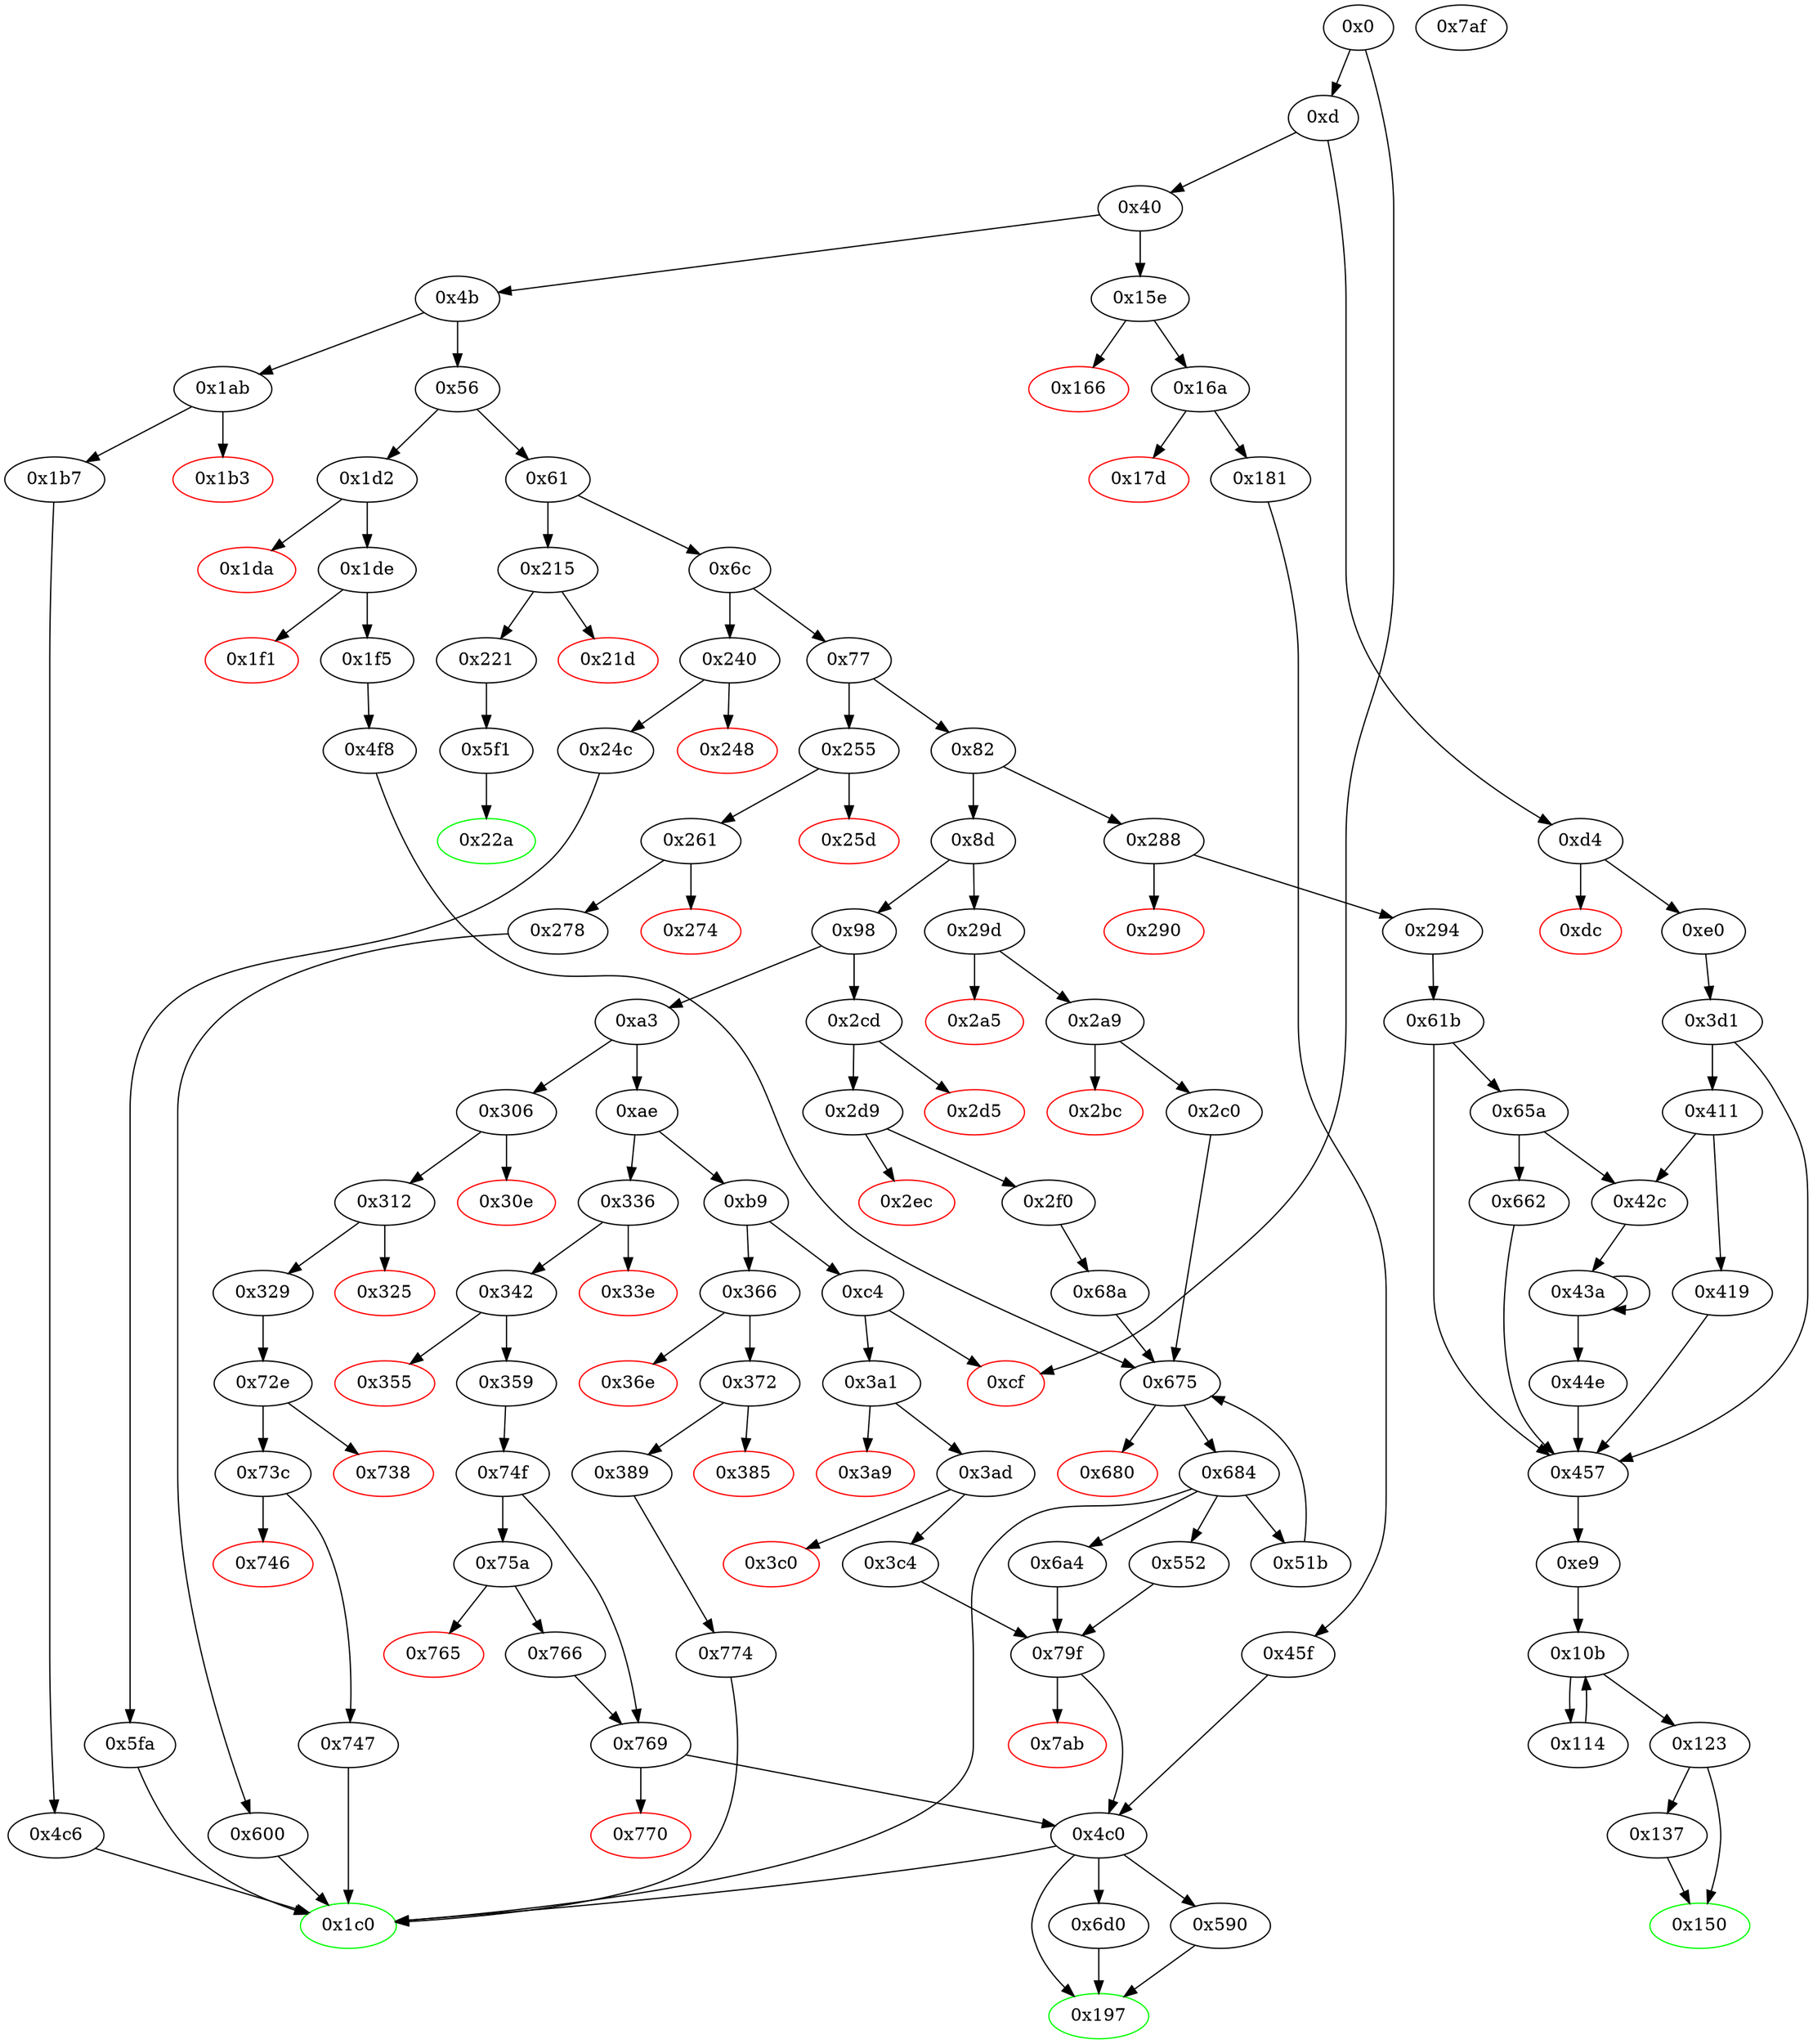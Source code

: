 digraph "" {
"0x766" [fillcolor=white, id="0x766", style=filled, tooltip="Block 0x766\n[0x766:0x768]\n---\nPredecessors: [0x75a]\nSuccessors: [0x769]\n---\n0x766 JUMPDEST\n0x767 DIV\n0x768 EQ\n---\n0x766: JUMPDEST \n0x767: V601 = DIV V595 V291\n0x768: V602 = EQ V601 V294\n---\nEntry stack: [V11, 0x1c0, V291, V294, V595, V294, V291, V595]\nStack pops: 3\nStack additions: [V602]\nExit stack: [V11, 0x1c0, V291, V294, V595, V602]\n\nDef sites:\nV11: {0xd.0x34}\n0x1c0: {0x342.0x344}\nV291: {0x359.0x35c}\nV294: {0x359.0x361}\nV595: {0x74f.0x752}\nV294: {0x359.0x361}\nV291: {0x359.0x35c}\nV595: {0x74f.0x752}\n"];
"0x98" [fillcolor=white, id="0x98", style=filled, tooltip="Block 0x98\n[0x98:0xa2]\n---\nPredecessors: [0x8d]\nSuccessors: [0xa3, 0x2cd]\n---\n0x98 DUP1\n0x99 PUSH4 0xa9059cbb\n0x9e EQ\n0x9f PUSH2 0x2cd\n0xa2 JUMPI\n---\n0x99: V39 = 0xa9059cbb\n0x9e: V40 = EQ 0xa9059cbb V11\n0x9f: V41 = 0x2cd\n0xa2: JUMPI 0x2cd V40\n---\nEntry stack: [V11]\nStack pops: 1\nStack additions: [S0]\nExit stack: [V11]\n\nDef sites:\nV11: {0xd.0x34}\n"];
"0x306" [fillcolor=white, id="0x306", style=filled, tooltip="Block 0x306\n[0x306:0x30d]\n---\nPredecessors: [0xa3]\nSuccessors: [0x30e, 0x312]\n---\n0x306 JUMPDEST\n0x307 CALLVALUE\n0x308 DUP1\n0x309 ISZERO\n0x30a PUSH2 0x312\n0x30d JUMPI\n---\n0x306: JUMPDEST \n0x307: V260 = CALLVALUE\n0x309: V261 = ISZERO V260\n0x30a: V262 = 0x312\n0x30d: JUMPI 0x312 V261\n---\nEntry stack: [V11]\nStack pops: 0\nStack additions: [V260]\nExit stack: [V11, V260]\n\nDef sites:\nV11: {0xd.0x34}\n"];
"0x4b" [fillcolor=white, id="0x4b", style=filled, tooltip="Block 0x4b\n[0x4b:0x55]\n---\nPredecessors: [0x40]\nSuccessors: [0x56, 0x1ab]\n---\n0x4b DUP1\n0x4c PUSH4 0x18160ddd\n0x51 EQ\n0x52 PUSH2 0x1ab\n0x55 JUMPI\n---\n0x4c: V18 = 0x18160ddd\n0x51: V19 = EQ 0x18160ddd V11\n0x52: V20 = 0x1ab\n0x55: JUMPI 0x1ab V19\n---\nEntry stack: [V11]\nStack pops: 1\nStack additions: [S0]\nExit stack: [V11]\n\nDef sites:\nV11: {0xd.0x34}\n"];
"0x1b7" [fillcolor=white, id="0x1b7", style=filled, tooltip="Block 0x1b7\n[0x1b7:0x1bf]\n---\nPredecessors: [0x1ab]\nSuccessors: [0x4c6]\n---\n0x1b7 JUMPDEST\n0x1b8 POP\n0x1b9 PUSH2 0x1c0\n0x1bc PUSH2 0x4c6\n0x1bf JUMP\n---\n0x1b7: JUMPDEST \n0x1b9: V135 = 0x1c0\n0x1bc: V136 = 0x4c6\n0x1bf: JUMP 0x4c6\n---\nEntry stack: [V11, V131]\nStack pops: 1\nStack additions: [0x1c0]\nExit stack: [V11, 0x1c0]\n\nDef sites:\nV11: {0xd.0x34}\nV131: {0x1ab.0x1ac}\n"];
"0x1da" [color=red, fillcolor=white, id="0x1da", style=filled, tooltip="Block 0x1da\n[0x1da:0x1dd]\n---\nPredecessors: [0x1d2]\nSuccessors: []\n---\n0x1da PUSH1 0x0\n0x1dc DUP1\n0x1dd REVERT\n---\n0x1da: V146 = 0x0\n0x1dd: REVERT 0x0 0x0\n---\nEntry stack: [V11, V143]\nStack pops: 0\nStack additions: []\nExit stack: [V11, V143]\n\nDef sites:\nV11: {0xd.0x34}\nV143: {0x1d2.0x1d3}\n"];
"0x10b" [fillcolor=white, id="0x10b", style=filled, tooltip="Block 0x10b\n[0x10b:0x113]\n---\nPredecessors: [0xe9, 0x114]\nSuccessors: [0x114, 0x123]\n---\n0x10b JUMPDEST\n0x10c DUP4\n0x10d DUP2\n0x10e LT\n0x10f ISZERO\n0x110 PUSH2 0x123\n0x113 JUMPI\n---\n0x10b: JUMPDEST \n0x10e: V70 = LT S0 V66\n0x10f: V71 = ISZERO V70\n0x110: V72 = 0x123\n0x113: JUMPI 0x123 V71\n---\nEntry stack: [V11, 0xe9, S9, V62, V62, V67, V68, V66, V66, V67, V68, S0]\nStack pops: 4\nStack additions: [S3, S2, S1, S0]\nExit stack: [V11, 0xe9, S9, V62, V62, V67, V68, V66, V66, V67, V68, S0]\n\nDef sites:\nV11: {0xd.0x34}\n0xe9: {0xe0.0xe2, 0x294.0x296}\nS9: {0x3d1.0x3d9, 0x61b.0x623}\nV62: {0xe9.0xed}\nV62: {0xe9.0xed}\nV67: {0xe9.0x101}\nV68: {0xe9.0x104}\nV66: {0xe9.0xfa}\nV66: {0xe9.0xfa}\nV67: {0xe9.0x101}\nV68: {0xe9.0x104}\nS0: {0xe9.0x109, 0x114.0x11e}\n"];
"0x6c" [fillcolor=white, id="0x6c", style=filled, tooltip="Block 0x6c\n[0x6c:0x76]\n---\nPredecessors: [0x61]\nSuccessors: [0x77, 0x240]\n---\n0x6c DUP1\n0x6d PUSH4 0x3eaaf86b\n0x72 EQ\n0x73 PUSH2 0x240\n0x76 JUMPI\n---\n0x6d: V27 = 0x3eaaf86b\n0x72: V28 = EQ 0x3eaaf86b V11\n0x73: V29 = 0x240\n0x76: JUMPI 0x240 V28\n---\nEntry stack: [V11]\nStack pops: 1\nStack additions: [S0]\nExit stack: [V11]\n\nDef sites:\nV11: {0xd.0x34}\n"];
"0xe0" [fillcolor=white, id="0xe0", style=filled, tooltip="Block 0xe0\n[0xe0:0xe8]\n---\nPredecessors: [0xd4]\nSuccessors: [0x3d1]\n---\n0xe0 JUMPDEST\n0xe1 POP\n0xe2 PUSH2 0xe9\n0xe5 PUSH2 0x3d1\n0xe8 JUMP\n---\n0xe0: JUMPDEST \n0xe2: V59 = 0xe9\n0xe5: V60 = 0x3d1\n0xe8: JUMP 0x3d1\n---\nEntry stack: [V11, V55]\nStack pops: 1\nStack additions: [0xe9]\nExit stack: [V11, 0xe9]\n\nDef sites:\nV11: {0xd.0x34}\nV55: {0xd4.0xd5}\n"];
"0x336" [fillcolor=white, id="0x336", style=filled, tooltip="Block 0x336\n[0x336:0x33d]\n---\nPredecessors: [0xae]\nSuccessors: [0x33e, 0x342]\n---\n0x336 JUMPDEST\n0x337 CALLVALUE\n0x338 DUP1\n0x339 ISZERO\n0x33a PUSH2 0x342\n0x33d JUMPI\n---\n0x336: JUMPDEST \n0x337: V278 = CALLVALUE\n0x339: V279 = ISZERO V278\n0x33a: V280 = 0x342\n0x33d: JUMPI 0x342 V279\n---\nEntry stack: [V11]\nStack pops: 0\nStack additions: [V278]\nExit stack: [V11, V278]\n\nDef sites:\nV11: {0xd.0x34}\n"];
"0x5f1" [fillcolor=white, id="0x5f1", style=filled, tooltip="Block 0x5f1\n[0x5f1:0x5f9]\n---\nPredecessors: [0x221]\nSuccessors: [0x22a]\n---\n0x5f1 JUMPDEST\n0x5f2 PUSH1 0x2\n0x5f4 SLOAD\n0x5f5 PUSH1 0xff\n0x5f7 AND\n0x5f8 DUP2\n0x5f9 JUMP\n---\n0x5f1: JUMPDEST \n0x5f2: V486 = 0x2\n0x5f4: V487 = S[0x2]\n0x5f5: V488 = 0xff\n0x5f7: V489 = AND 0xff V487\n0x5f9: JUMP 0x22a\n---\nEntry stack: [V11, 0x22a]\nStack pops: 1\nStack additions: [S0, V489]\nExit stack: [V11, 0x22a, V489]\n\nDef sites:\nV11: {0xd.0x34}\n0x22a: {0x221.0x223}\n"];
"0x61" [fillcolor=white, id="0x61", style=filled, tooltip="Block 0x61\n[0x61:0x6b]\n---\nPredecessors: [0x56]\nSuccessors: [0x6c, 0x215]\n---\n0x61 DUP1\n0x62 PUSH4 0x313ce567\n0x67 EQ\n0x68 PUSH2 0x215\n0x6b JUMPI\n---\n0x62: V24 = 0x313ce567\n0x67: V25 = EQ 0x313ce567 V11\n0x68: V26 = 0x215\n0x6b: JUMPI 0x215 V25\n---\nEntry stack: [V11]\nStack pops: 1\nStack additions: [S0]\nExit stack: [V11]\n\nDef sites:\nV11: {0xd.0x34}\n"];
"0x411" [fillcolor=white, id="0x411", style=filled, tooltip="Block 0x411\n[0x411:0x418]\n---\nPredecessors: [0x3d1]\nSuccessors: [0x419, 0x42c]\n---\n0x411 DUP1\n0x412 PUSH1 0x1f\n0x414 LT\n0x415 PUSH2 0x42c\n0x418 JUMPI\n---\n0x412: V364 = 0x1f\n0x414: V365 = LT 0x1f V354\n0x415: V366 = 0x42c\n0x418: JUMPI 0x42c V365\n---\nEntry stack: [V11, 0xe9, V342, 0x0, V354, V361, 0x0, V354]\nStack pops: 1\nStack additions: [S0]\nExit stack: [V11, 0xe9, V342, 0x0, V354, V361, 0x0, V354]\n\nDef sites:\nV11: {0xd.0x34}\n0xe9: {0xe0.0xe2}\nV342: {0x3d1.0x3d9}\n0x0: {0x3d1.0x3d2}\nV354: {0x3d1.0x3f1}\nV361: {0x3d1.0x408}\n0x0: {0x3d1.0x3d2}\nV354: {0x3d1.0x3f1}\n"];
"0x600" [fillcolor=white, id="0x600", style=filled, tooltip="Block 0x600\n[0x600:0x61a]\n---\nPredecessors: [0x278]\nSuccessors: [0x1c0]\n---\n0x600 JUMPDEST\n0x601 PUSH1 0x1\n0x603 PUSH1 0xa0\n0x605 PUSH1 0x2\n0x607 EXP\n0x608 SUB\n0x609 AND\n0x60a PUSH1 0x0\n0x60c SWAP1\n0x60d DUP2\n0x60e MSTORE\n0x60f PUSH1 0x4\n0x611 PUSH1 0x20\n0x613 MSTORE\n0x614 PUSH1 0x40\n0x616 SWAP1\n0x617 SHA3\n0x618 SLOAD\n0x619 SWAP1\n0x61a JUMP\n---\n0x600: JUMPDEST \n0x601: V492 = 0x1\n0x603: V493 = 0xa0\n0x605: V494 = 0x2\n0x607: V495 = EXP 0x2 0xa0\n0x608: V496 = SUB 0x10000000000000000000000000000000000000000 0x1\n0x609: V497 = AND 0xffffffffffffffffffffffffffffffffffffffff V210\n0x60a: V498 = 0x0\n0x60e: M[0x0] = V497\n0x60f: V499 = 0x4\n0x611: V500 = 0x20\n0x613: M[0x20] = 0x4\n0x614: V501 = 0x40\n0x617: V502 = SHA3 0x0 0x40\n0x618: V503 = S[V502]\n0x61a: JUMP 0x1c0\n---\nEntry stack: [V11, 0x1c0, V210]\nStack pops: 2\nStack additions: [V503]\nExit stack: [V11, V503]\n\nDef sites:\nV11: {0xd.0x34}\n0x1c0: {0x261.0x263}\nV210: {0x278.0x283}\n"];
"0x385" [color=red, fillcolor=white, id="0x385", style=filled, tooltip="Block 0x385\n[0x385:0x388]\n---\nPredecessors: [0x372]\nSuccessors: []\n---\n0x385 PUSH1 0x0\n0x387 DUP1\n0x388 REVERT\n---\n0x385: V308 = 0x0\n0x388: REVERT 0x0 0x0\n---\nEntry stack: [V11, 0x1c0, 0x4, V303]\nStack pops: 0\nStack additions: []\nExit stack: [V11, 0x1c0, 0x4, V303]\n\nDef sites:\nV11: {0xd.0x34}\n0x1c0: {0x372.0x374}\n0x4: {0x372.0x377}\nV303: {0x372.0x37b}\n"];
"0x747" [fillcolor=white, id="0x747", style=filled, tooltip="Block 0x747\n[0x747:0x74e]\n---\nPredecessors: [0x73c]\nSuccessors: [0x1c0]\n---\n0x747 JUMPDEST\n0x748 DIV\n0x749 SWAP4\n0x74a SWAP3\n0x74b POP\n0x74c POP\n0x74d POP\n0x74e JUMP\n---\n0x747: JUMPDEST \n0x748: V594 = DIV V273 V276\n0x74e: JUMP 0x1c0\n---\nEntry stack: [V11, 0x1c0, V273, V276, 0x0, V276, V273]\nStack pops: 6\nStack additions: [V594]\nExit stack: [V11, V594]\n\nDef sites:\nV11: {0xd.0x34}\n0x1c0: {0x312.0x314}\nV273: {0x329.0x32c}\nV276: {0x329.0x331}\n0x0: {0x72e.0x72f}\nV276: {0x329.0x331}\nV273: {0x329.0x32c}\n"];
"0x255" [fillcolor=white, id="0x255", style=filled, tooltip="Block 0x255\n[0x255:0x25c]\n---\nPredecessors: [0x77]\nSuccessors: [0x25d, 0x261]\n---\n0x255 JUMPDEST\n0x256 CALLVALUE\n0x257 DUP1\n0x258 ISZERO\n0x259 PUSH2 0x261\n0x25c JUMPI\n---\n0x255: JUMPDEST \n0x256: V191 = CALLVALUE\n0x258: V192 = ISZERO V191\n0x259: V193 = 0x261\n0x25c: JUMPI 0x261 V192\n---\nEntry stack: [V11]\nStack pops: 0\nStack additions: [V191]\nExit stack: [V11, V191]\n\nDef sites:\nV11: {0xd.0x34}\n"];
"0x6a4" [fillcolor=white, id="0x6a4", style=filled, tooltip="Block 0x6a4\n[0x6a4:0x6cf]\n---\nPredecessors: [0x684]\nSuccessors: [0x79f]\n---\n0x6a4 JUMPDEST\n0x6a5 CALLER\n0x6a6 PUSH1 0x0\n0x6a8 SWAP1\n0x6a9 DUP2\n0x6aa MSTORE\n0x6ab PUSH1 0x4\n0x6ad PUSH1 0x20\n0x6af MSTORE\n0x6b0 PUSH1 0x40\n0x6b2 DUP1\n0x6b3 DUP3\n0x6b4 SHA3\n0x6b5 SWAP3\n0x6b6 SWAP1\n0x6b7 SWAP3\n0x6b8 SSTORE\n0x6b9 PUSH1 0x1\n0x6bb PUSH1 0xa0\n0x6bd PUSH1 0x2\n0x6bf EXP\n0x6c0 SUB\n0x6c1 DUP6\n0x6c2 AND\n0x6c3 DUP2\n0x6c4 MSTORE\n0x6c5 SHA3\n0x6c6 SLOAD\n0x6c7 PUSH2 0x6d0\n0x6ca SWAP1\n0x6cb DUP4\n0x6cc PUSH2 0x79f\n0x6cf JUMP\n---\n0x6a4: JUMPDEST \n0x6a5: V553 = CALLER\n0x6a6: V554 = 0x0\n0x6aa: M[0x0] = V553\n0x6ab: V555 = 0x4\n0x6ad: V556 = 0x20\n0x6af: M[0x20] = 0x4\n0x6b0: V557 = 0x40\n0x6b4: V558 = SHA3 0x0 0x40\n0x6b8: S[V558] = V543\n0x6b9: V559 = 0x1\n0x6bb: V560 = 0xa0\n0x6bd: V561 = 0x2\n0x6bf: V562 = EXP 0x2 0xa0\n0x6c0: V563 = SUB 0x10000000000000000000000000000000000000000 0x1\n0x6c2: V564 = AND S3 0xffffffffffffffffffffffffffffffffffffffff\n0x6c4: M[0x0] = V564\n0x6c5: V565 = SHA3 0x0 0x40\n0x6c6: V566 = S[V565]\n0x6c7: V567 = 0x6d0\n0x6cc: V568 = 0x79f\n0x6cf: JUMP 0x79f\n---\nEntry stack: [V11, S5, S4, S3, S2, S1, V543]\nStack pops: 4\nStack additions: [S3, S2, S1, 0x6d0, V566, S2]\nExit stack: [V11, S5, S4, S3, S2, S1, 0x6d0, V566, S2]\n\nDef sites:\nV11: {0xd.0x34}\nS5: {0xd.0x34, 0x1de.0x1e0}\nS4: {0x2d9.0x2db, 0x1f5.0x202}\nS3: {0x2f0.0x2fc, 0x1f5.0x20b}\nS2: {0x2f0.0x301, 0x1f5.0x210}\nS1: {0x4f8.0x503, 0x68a.0x68c, 0xd.0x34}\nV543: {0x684.0x687}\n"];
"0x675" [fillcolor=white, id="0x675", style=filled, tooltip="Block 0x675\n[0x675:0x67f]\n---\nPredecessors: [0x2c0, 0x4f8, 0x51b, 0x68a]\nSuccessors: [0x680, 0x684]\n---\n0x675 JUMPDEST\n0x676 PUSH1 0x0\n0x678 DUP3\n0x679 DUP3\n0x67a GT\n0x67b ISZERO\n0x67c PUSH2 0x684\n0x67f JUMPI\n---\n0x675: JUMPDEST \n0x676: V538 = 0x0\n0x67a: V539 = GT S0 S1\n0x67b: V540 = ISZERO V539\n0x67c: V541 = 0x684\n0x67f: JUMPI 0x684 V540\n---\nEntry stack: [V11, S7, S6, S5, S4, S3, {0x1c0, 0x51b, 0x552, 0x6a4}, S1, S0]\nStack pops: 2\nStack additions: [S1, S0, 0x0]\nExit stack: [V11, S7, S6, S5, S4, S3, {0x1c0, 0x51b, 0x552, 0x6a4}, S1, S0, 0x0]\n\nDef sites:\nV11: {0xd.0x34}\nS7: {0xd.0x34, 0x1de.0x1e0}\nS6: {0x2d9.0x2db, 0x1f5.0x202}\nS5: {0x2f0.0x2fc, 0x1f5.0x20b}\nS4: {0x2f0.0x301, 0x1f5.0x210}\nS3: {0x4f8.0x503, 0x68a.0x68c, 0xd.0x34}\n{0x1c0, 0x51b, 0x552, 0x6a4}: {0x2a9.0x2ab, 0x4f8.0x512, 0x51b.0x549, 0x68a.0x69b}\nS1: {0x2c0.0x2c3, 0x51b.0x548, 0x68a.0x69a, 0x4f8.0x511}\nS0: {0x2c0.0x2c8, 0x1f5.0x210, 0x2f0.0x301}\n"];
"0x137" [fillcolor=white, id="0x137", style=filled, tooltip="Block 0x137\n[0x137:0x14f]\n---\nPredecessors: [0x123]\nSuccessors: [0x150]\n---\n0x137 DUP1\n0x138 DUP3\n0x139 SUB\n0x13a DUP1\n0x13b MLOAD\n0x13c PUSH1 0x1\n0x13e DUP4\n0x13f PUSH1 0x20\n0x141 SUB\n0x142 PUSH2 0x100\n0x145 EXP\n0x146 SUB\n0x147 NOT\n0x148 AND\n0x149 DUP2\n0x14a MSTORE\n0x14b PUSH1 0x20\n0x14d ADD\n0x14e SWAP2\n0x14f POP\n---\n0x139: V84 = SUB V79 V81\n0x13b: V85 = M[V84]\n0x13c: V86 = 0x1\n0x13f: V87 = 0x20\n0x141: V88 = SUB 0x20 V81\n0x142: V89 = 0x100\n0x145: V90 = EXP 0x100 V88\n0x146: V91 = SUB V90 0x1\n0x147: V92 = NOT V91\n0x148: V93 = AND V92 V85\n0x14a: M[V84] = V93\n0x14b: V94 = 0x20\n0x14d: V95 = ADD 0x20 V84\n---\nEntry stack: [V11, 0xe9, S4, V62, V62, V79, V81]\nStack pops: 2\nStack additions: [V95, S0]\nExit stack: [V11, 0xe9, S4, V62, V62, V95, V81]\n\nDef sites:\nV11: {0xd.0x34}\n0xe9: {0xe0.0xe2, 0x294.0x296}\nS4: {0x3d1.0x3d9, 0x61b.0x623}\nV62: {0xe9.0xed}\nV62: {0xe9.0xed}\nV79: {0x123.0x12c}\nV81: {0x123.0x130}\n"];
"0x2cd" [fillcolor=white, id="0x2cd", style=filled, tooltip="Block 0x2cd\n[0x2cd:0x2d4]\n---\nPredecessors: [0x98]\nSuccessors: [0x2d5, 0x2d9]\n---\n0x2cd JUMPDEST\n0x2ce CALLVALUE\n0x2cf DUP1\n0x2d0 ISZERO\n0x2d1 PUSH2 0x2d9\n0x2d4 JUMPI\n---\n0x2cd: JUMPDEST \n0x2ce: V236 = CALLVALUE\n0x2d0: V237 = ISZERO V236\n0x2d1: V238 = 0x2d9\n0x2d4: JUMPI 0x2d9 V237\n---\nEntry stack: [V11]\nStack pops: 0\nStack additions: [V236]\nExit stack: [V11, V236]\n\nDef sites:\nV11: {0xd.0x34}\n"];
"0x3a9" [color=red, fillcolor=white, id="0x3a9", style=filled, tooltip="Block 0x3a9\n[0x3a9:0x3ac]\n---\nPredecessors: [0x3a1]\nSuccessors: []\n---\n0x3a9 PUSH1 0x0\n0x3ab DUP1\n0x3ac REVERT\n---\n0x3a9: V324 = 0x0\n0x3ac: REVERT 0x0 0x0\n---\nEntry stack: [V11, V321]\nStack pops: 0\nStack additions: []\nExit stack: [V11, V321]\n\nDef sites:\nV11: {0xd.0x34}\nV321: {0x3a1.0x3a2}\n"];
"0xcf" [color=red, fillcolor=white, id="0xcf", style=filled, tooltip="Block 0xcf\n[0xcf:0xd3]\n---\nPredecessors: [0x0, 0xc4]\nSuccessors: []\n---\n0xcf JUMPDEST\n0xd0 PUSH1 0x0\n0xd2 DUP1\n0xd3 REVERT\n---\n0xcf: JUMPDEST \n0xd0: V54 = 0x0\n0xd3: REVERT 0x0 0x0\n---\nEntry stack: [V11]\nStack pops: 0\nStack additions: []\nExit stack: [V11]\n\nDef sites:\nV11: {0xd.0x34}\n"];
"0xb9" [fillcolor=white, id="0xb9", style=filled, tooltip="Block 0xb9\n[0xb9:0xc3]\n---\nPredecessors: [0xae]\nSuccessors: [0xc4, 0x366]\n---\n0xb9 DUP1\n0xba PUSH4 0xdd62ed3e\n0xbf EQ\n0xc0 PUSH2 0x366\n0xc3 JUMPI\n---\n0xba: V48 = 0xdd62ed3e\n0xbf: V49 = EQ 0xdd62ed3e V11\n0xc0: V50 = 0x366\n0xc3: JUMPI 0x366 V49\n---\nEntry stack: [V11]\nStack pops: 1\nStack additions: [S0]\nExit stack: [V11]\n\nDef sites:\nV11: {0xd.0x34}\n"];
"0x240" [fillcolor=white, id="0x240", style=filled, tooltip="Block 0x240\n[0x240:0x247]\n---\nPredecessors: [0x6c]\nSuccessors: [0x248, 0x24c]\n---\n0x240 JUMPDEST\n0x241 CALLVALUE\n0x242 DUP1\n0x243 ISZERO\n0x244 PUSH2 0x24c\n0x247 JUMPI\n---\n0x240: JUMPDEST \n0x241: V185 = CALLVALUE\n0x243: V186 = ISZERO V185\n0x244: V187 = 0x24c\n0x247: JUMPI 0x24c V186\n---\nEntry stack: [V11]\nStack pops: 0\nStack additions: [V185]\nExit stack: [V11, V185]\n\nDef sites:\nV11: {0xd.0x34}\n"];
"0x42c" [fillcolor=white, id="0x42c", style=filled, tooltip="Block 0x42c\n[0x42c:0x439]\n---\nPredecessors: [0x411, 0x65a]\nSuccessors: [0x43a]\n---\n0x42c JUMPDEST\n0x42d DUP3\n0x42e ADD\n0x42f SWAP2\n0x430 SWAP1\n0x431 PUSH1 0x0\n0x433 MSTORE\n0x434 PUSH1 0x20\n0x436 PUSH1 0x0\n0x438 SHA3\n0x439 SWAP1\n---\n0x42c: JUMPDEST \n0x42e: V374 = ADD S2 S0\n0x431: V375 = 0x0\n0x433: M[0x0] = {0x0, 0x1}\n0x434: V376 = 0x20\n0x436: V377 = 0x0\n0x438: V378 = SHA3 0x0 0x20\n---\nEntry stack: [V11, 0xe9, S5, {0x0, 0x1}, S3, S2, {0x0, 0x1}, S0]\nStack pops: 3\nStack additions: [V374, V378, S2]\nExit stack: [V11, 0xe9, S5, {0x0, 0x1}, S3, V374, V378, S2]\n\nDef sites:\nV11: {0xd.0x34}\n0xe9: {0xe0.0xe2, 0x294.0x296}\nS5: {0x3d1.0x3d9, 0x61b.0x623}\n{0x0, 0x1}: {0x3d1.0x3d2, 0x61b.0x61c}\nS3: {0x3d1.0x3f1, 0x61b.0x63a}\nS2: {0x3d1.0x408, 0x61b.0x651}\n{0x0, 0x1}: {0x3d1.0x3d2, 0x61b.0x61c}\nS0: {0x3d1.0x3f1, 0x61b.0x63a}\n"];
"0xdc" [color=red, fillcolor=white, id="0xdc", style=filled, tooltip="Block 0xdc\n[0xdc:0xdf]\n---\nPredecessors: [0xd4]\nSuccessors: []\n---\n0xdc PUSH1 0x0\n0xde DUP1\n0xdf REVERT\n---\n0xdc: V58 = 0x0\n0xdf: REVERT 0x0 0x0\n---\nEntry stack: [V11, V55]\nStack pops: 0\nStack additions: []\nExit stack: [V11, V55]\n\nDef sites:\nV11: {0xd.0x34}\nV55: {0xd4.0xd5}\n"];
"0x24c" [fillcolor=white, id="0x24c", style=filled, tooltip="Block 0x24c\n[0x24c:0x254]\n---\nPredecessors: [0x240]\nSuccessors: [0x5fa]\n---\n0x24c JUMPDEST\n0x24d POP\n0x24e PUSH2 0x1c0\n0x251 PUSH2 0x5fa\n0x254 JUMP\n---\n0x24c: JUMPDEST \n0x24e: V189 = 0x1c0\n0x251: V190 = 0x5fa\n0x254: JUMP 0x5fa\n---\nEntry stack: [V11, V185]\nStack pops: 1\nStack additions: [0x1c0]\nExit stack: [V11, 0x1c0]\n\nDef sites:\nV11: {0xd.0x34}\nV185: {0x240.0x241}\n"];
"0x288" [fillcolor=white, id="0x288", style=filled, tooltip="Block 0x288\n[0x288:0x28f]\n---\nPredecessors: [0x82]\nSuccessors: [0x290, 0x294]\n---\n0x288 JUMPDEST\n0x289 CALLVALUE\n0x28a DUP1\n0x28b ISZERO\n0x28c PUSH2 0x294\n0x28f JUMPI\n---\n0x288: JUMPDEST \n0x289: V212 = CALLVALUE\n0x28b: V213 = ISZERO V212\n0x28c: V214 = 0x294\n0x28f: JUMPI 0x294 V213\n---\nEntry stack: [V11]\nStack pops: 0\nStack additions: [V212]\nExit stack: [V11, V212]\n\nDef sites:\nV11: {0xd.0x34}\n"];
"0x372" [fillcolor=white, id="0x372", style=filled, tooltip="Block 0x372\n[0x372:0x384]\n---\nPredecessors: [0x366]\nSuccessors: [0x385, 0x389]\n---\n0x372 JUMPDEST\n0x373 POP\n0x374 PUSH2 0x1c0\n0x377 PUSH1 0x4\n0x379 DUP1\n0x37a CALLDATASIZE\n0x37b SUB\n0x37c PUSH1 0x40\n0x37e DUP2\n0x37f LT\n0x380 ISZERO\n0x381 PUSH2 0x389\n0x384 JUMPI\n---\n0x372: JUMPDEST \n0x374: V300 = 0x1c0\n0x377: V301 = 0x4\n0x37a: V302 = CALLDATASIZE\n0x37b: V303 = SUB V302 0x4\n0x37c: V304 = 0x40\n0x37f: V305 = LT V303 0x40\n0x380: V306 = ISZERO V305\n0x381: V307 = 0x389\n0x384: JUMPI 0x389 V306\n---\nEntry stack: [V11, V296]\nStack pops: 1\nStack additions: [0x1c0, 0x4, V303]\nExit stack: [V11, 0x1c0, 0x4, V303]\n\nDef sites:\nV11: {0xd.0x34}\nV296: {0x366.0x367}\n"];
"0x2f0" [fillcolor=white, id="0x2f0", style=filled, tooltip="Block 0x2f0\n[0x2f0:0x305]\n---\nPredecessors: [0x2d9]\nSuccessors: [0x68a]\n---\n0x2f0 JUMPDEST\n0x2f1 POP\n0x2f2 PUSH1 0x1\n0x2f4 PUSH1 0xa0\n0x2f6 PUSH1 0x2\n0x2f8 EXP\n0x2f9 SUB\n0x2fa DUP2\n0x2fb CALLDATALOAD\n0x2fc AND\n0x2fd SWAP1\n0x2fe PUSH1 0x20\n0x300 ADD\n0x301 CALLDATALOAD\n0x302 PUSH2 0x68a\n0x305 JUMP\n---\n0x2f0: JUMPDEST \n0x2f2: V249 = 0x1\n0x2f4: V250 = 0xa0\n0x2f6: V251 = 0x2\n0x2f8: V252 = EXP 0x2 0xa0\n0x2f9: V253 = SUB 0x10000000000000000000000000000000000000000 0x1\n0x2fb: V254 = CALLDATALOAD 0x4\n0x2fc: V255 = AND V254 0xffffffffffffffffffffffffffffffffffffffff\n0x2fe: V256 = 0x20\n0x300: V257 = ADD 0x20 0x4\n0x301: V258 = CALLDATALOAD 0x24\n0x302: V259 = 0x68a\n0x305: JUMP 0x68a\n---\nEntry stack: [V11, 0x197, 0x4, V243]\nStack pops: 2\nStack additions: [V255, V258]\nExit stack: [V11, 0x197, V255, V258]\n\nDef sites:\nV11: {0xd.0x34}\n0x197: {0x2d9.0x2db}\n0x4: {0x2d9.0x2de}\nV243: {0x2d9.0x2e2}\n"];
"0x25d" [color=red, fillcolor=white, id="0x25d", style=filled, tooltip="Block 0x25d\n[0x25d:0x260]\n---\nPredecessors: [0x255]\nSuccessors: []\n---\n0x25d PUSH1 0x0\n0x25f DUP1\n0x260 REVERT\n---\n0x25d: V194 = 0x0\n0x260: REVERT 0x0 0x0\n---\nEntry stack: [V11, V191]\nStack pops: 0\nStack additions: []\nExit stack: [V11, V191]\n\nDef sites:\nV11: {0xd.0x34}\nV191: {0x255.0x256}\n"];
"0x770" [color=red, fillcolor=white, id="0x770", style=filled, tooltip="Block 0x770\n[0x770:0x773]\n---\nPredecessors: [0x769]\nSuccessors: []\n---\n0x770 PUSH1 0x0\n0x772 DUP1\n0x773 REVERT\n---\n0x770: V606 = 0x0\n0x773: REVERT 0x0 0x0\n---\nEntry stack: [V11, 0x1c0, V291, V294, V595]\nStack pops: 0\nStack additions: []\nExit stack: [V11, 0x1c0, V291, V294, V595]\n\nDef sites:\nV11: {0xd.0x34}\n0x1c0: {0x342.0x344}\nV291: {0x359.0x35c}\nV294: {0x359.0x361}\nV595: {0x74f.0x752}\n"];
"0xc4" [fillcolor=white, id="0xc4", style=filled, tooltip="Block 0xc4\n[0xc4:0xce]\n---\nPredecessors: [0xb9]\nSuccessors: [0xcf, 0x3a1]\n---\n0xc4 DUP1\n0xc5 PUSH4 0xe6cb9013\n0xca EQ\n0xcb PUSH2 0x3a1\n0xce JUMPI\n---\n0xc5: V51 = 0xe6cb9013\n0xca: V52 = EQ 0xe6cb9013 V11\n0xcb: V53 = 0x3a1\n0xce: JUMPI 0x3a1 V52\n---\nEntry stack: [V11]\nStack pops: 1\nStack additions: [S0]\nExit stack: [V11]\n\nDef sites:\nV11: {0xd.0x34}\n"];
"0x77" [fillcolor=white, id="0x77", style=filled, tooltip="Block 0x77\n[0x77:0x81]\n---\nPredecessors: [0x6c]\nSuccessors: [0x82, 0x255]\n---\n0x77 DUP1\n0x78 PUSH4 0x70a08231\n0x7d EQ\n0x7e PUSH2 0x255\n0x81 JUMPI\n---\n0x78: V30 = 0x70a08231\n0x7d: V31 = EQ 0x70a08231 V11\n0x7e: V32 = 0x255\n0x81: JUMPI 0x255 V31\n---\nEntry stack: [V11]\nStack pops: 1\nStack additions: [S0]\nExit stack: [V11]\n\nDef sites:\nV11: {0xd.0x34}\n"];
"0x419" [fillcolor=white, id="0x419", style=filled, tooltip="Block 0x419\n[0x419:0x42b]\n---\nPredecessors: [0x411]\nSuccessors: [0x457]\n---\n0x419 PUSH2 0x100\n0x41c DUP1\n0x41d DUP4\n0x41e SLOAD\n0x41f DIV\n0x420 MUL\n0x421 DUP4\n0x422 MSTORE\n0x423 SWAP2\n0x424 PUSH1 0x20\n0x426 ADD\n0x427 SWAP2\n0x428 PUSH2 0x457\n0x42b JUMP\n---\n0x419: V367 = 0x100\n0x41e: V368 = S[0x0]\n0x41f: V369 = DIV V368 0x100\n0x420: V370 = MUL V369 0x100\n0x422: M[V361] = V370\n0x424: V371 = 0x20\n0x426: V372 = ADD 0x20 V361\n0x428: V373 = 0x457\n0x42b: JUMP 0x457\n---\nEntry stack: [V11, 0xe9, V342, 0x0, V354, V361, 0x0, V354]\nStack pops: 3\nStack additions: [V372, S1, S0]\nExit stack: [V11, 0xe9, V342, 0x0, V354, V372, 0x0, V354]\n\nDef sites:\nV11: {0xd.0x34}\n0xe9: {0xe0.0xe2}\nV342: {0x3d1.0x3d9}\n0x0: {0x3d1.0x3d2}\nV354: {0x3d1.0x3f1}\nV361: {0x3d1.0x408}\n0x0: {0x3d1.0x3d2}\nV354: {0x3d1.0x3f1}\n"];
"0x2bc" [color=red, fillcolor=white, id="0x2bc", style=filled, tooltip="Block 0x2bc\n[0x2bc:0x2bf]\n---\nPredecessors: [0x2a9]\nSuccessors: []\n---\n0x2bc PUSH1 0x0\n0x2be DUP1\n0x2bf REVERT\n---\n0x2bc: V230 = 0x0\n0x2bf: REVERT 0x0 0x0\n---\nEntry stack: [V11, 0x1c0, 0x4, V225]\nStack pops: 0\nStack additions: []\nExit stack: [V11, 0x1c0, 0x4, V225]\n\nDef sites:\nV11: {0xd.0x34}\n0x1c0: {0x2a9.0x2ab}\n0x4: {0x2a9.0x2ae}\nV225: {0x2a9.0x2b2}\n"];
"0x40" [fillcolor=white, id="0x40", style=filled, tooltip="Block 0x40\n[0x40:0x4a]\n---\nPredecessors: [0xd]\nSuccessors: [0x4b, 0x15e]\n---\n0x40 DUP1\n0x41 PUSH4 0x95ea7b3\n0x46 EQ\n0x47 PUSH2 0x15e\n0x4a JUMPI\n---\n0x41: V15 = 0x95ea7b3\n0x46: V16 = EQ 0x95ea7b3 V11\n0x47: V17 = 0x15e\n0x4a: JUMPI 0x15e V16\n---\nEntry stack: [V11]\nStack pops: 1\nStack additions: [S0]\nExit stack: [V11]\n\nDef sites:\nV11: {0xd.0x34}\n"];
"0x166" [color=red, fillcolor=white, id="0x166", style=filled, tooltip="Block 0x166\n[0x166:0x169]\n---\nPredecessors: [0x15e]\nSuccessors: []\n---\n0x166 PUSH1 0x0\n0x168 DUP1\n0x169 REVERT\n---\n0x166: V102 = 0x0\n0x169: REVERT 0x0 0x0\n---\nEntry stack: [V11, V99]\nStack pops: 0\nStack additions: []\nExit stack: [V11, V99]\n\nDef sites:\nV11: {0xd.0x34}\nV99: {0x15e.0x15f}\n"];
"0x56" [fillcolor=white, id="0x56", style=filled, tooltip="Block 0x56\n[0x56:0x60]\n---\nPredecessors: [0x4b]\nSuccessors: [0x61, 0x1d2]\n---\n0x56 DUP1\n0x57 PUSH4 0x23b872dd\n0x5c EQ\n0x5d PUSH2 0x1d2\n0x60 JUMPI\n---\n0x57: V21 = 0x23b872dd\n0x5c: V22 = EQ 0x23b872dd V11\n0x5d: V23 = 0x1d2\n0x60: JUMPI 0x1d2 V22\n---\nEntry stack: [V11]\nStack pops: 1\nStack additions: [S0]\nExit stack: [V11]\n\nDef sites:\nV11: {0xd.0x34}\n"];
"0x4f8" [fillcolor=white, id="0x4f8", style=filled, tooltip="Block 0x4f8\n[0x4f8:0x51a]\n---\nPredecessors: [0x1f5]\nSuccessors: [0x675]\n---\n0x4f8 JUMPDEST\n0x4f9 PUSH1 0x1\n0x4fb PUSH1 0xa0\n0x4fd PUSH1 0x2\n0x4ff EXP\n0x500 SUB\n0x501 DUP4\n0x502 AND\n0x503 PUSH1 0x0\n0x505 SWAP1\n0x506 DUP2\n0x507 MSTORE\n0x508 PUSH1 0x4\n0x50a PUSH1 0x20\n0x50c MSTORE\n0x50d PUSH1 0x40\n0x50f DUP2\n0x510 SHA3\n0x511 SLOAD\n0x512 PUSH2 0x51b\n0x515 SWAP1\n0x516 DUP4\n0x517 PUSH2 0x675\n0x51a JUMP\n---\n0x4f8: JUMPDEST \n0x4f9: V417 = 0x1\n0x4fb: V418 = 0xa0\n0x4fd: V419 = 0x2\n0x4ff: V420 = EXP 0x2 0xa0\n0x500: V421 = SUB 0x10000000000000000000000000000000000000000 0x1\n0x502: V422 = AND V162 0xffffffffffffffffffffffffffffffffffffffff\n0x503: V423 = 0x0\n0x507: M[0x0] = V422\n0x508: V424 = 0x4\n0x50a: V425 = 0x20\n0x50c: M[0x20] = 0x4\n0x50d: V426 = 0x40\n0x510: V427 = SHA3 0x0 0x40\n0x511: V428 = S[V427]\n0x512: V429 = 0x51b\n0x517: V430 = 0x675\n0x51a: JUMP 0x675\n---\nEntry stack: [V11, 0x197, V162, V166, V169]\nStack pops: 3\nStack additions: [S2, S1, S0, 0x0, 0x51b, V428, S0]\nExit stack: [V11, 0x197, V162, V166, V169, 0x0, 0x51b, V428, V169]\n\nDef sites:\nV11: {0xd.0x34}\n0x197: {0x1de.0x1e0}\nV162: {0x1f5.0x202}\nV166: {0x1f5.0x20b}\nV169: {0x1f5.0x210}\n"];
"0x0" [fillcolor=white, id="0x0", style=filled, tooltip="Block 0x0\n[0x0:0xc]\n---\nPredecessors: []\nSuccessors: [0xd, 0xcf]\n---\n0x0 PUSH1 0x80\n0x2 PUSH1 0x40\n0x4 MSTORE\n0x5 PUSH1 0x4\n0x7 CALLDATASIZE\n0x8 LT\n0x9 PUSH2 0xcf\n0xc JUMPI\n---\n0x0: V0 = 0x80\n0x2: V1 = 0x40\n0x4: M[0x40] = 0x80\n0x5: V2 = 0x4\n0x7: V3 = CALLDATASIZE\n0x8: V4 = LT V3 0x4\n0x9: V5 = 0xcf\n0xc: JUMPI 0xcf V4\n---\nEntry stack: []\nStack pops: 0\nStack additions: []\nExit stack: []\n\nDef sites:\n"];
"0x3c0" [color=red, fillcolor=white, id="0x3c0", style=filled, tooltip="Block 0x3c0\n[0x3c0:0x3c3]\n---\nPredecessors: [0x3ad]\nSuccessors: []\n---\n0x3c0 PUSH1 0x0\n0x3c2 DUP1\n0x3c3 REVERT\n---\n0x3c0: V333 = 0x0\n0x3c3: REVERT 0x0 0x0\n---\nEntry stack: [V11, 0x1c0, 0x4, V328]\nStack pops: 0\nStack additions: []\nExit stack: [V11, 0x1c0, 0x4, V328]\n\nDef sites:\nV11: {0xd.0x34}\n0x1c0: {0x3ad.0x3af}\n0x4: {0x3ad.0x3b2}\nV328: {0x3ad.0x3b6}\n"];
"0x51b" [fillcolor=white, id="0x51b", style=filled, tooltip="Block 0x51b\n[0x51b:0x551]\n---\nPredecessors: [0x684]\nSuccessors: [0x675]\n---\n0x51b JUMPDEST\n0x51c PUSH1 0x1\n0x51e PUSH1 0xa0\n0x520 PUSH1 0x2\n0x522 EXP\n0x523 SUB\n0x524 DUP6\n0x525 AND\n0x526 PUSH1 0x0\n0x528 SWAP1\n0x529 DUP2\n0x52a MSTORE\n0x52b PUSH1 0x4\n0x52d PUSH1 0x20\n0x52f SWAP1\n0x530 DUP2\n0x531 MSTORE\n0x532 PUSH1 0x40\n0x534 DUP1\n0x535 DUP4\n0x536 SHA3\n0x537 SWAP4\n0x538 SWAP1\n0x539 SWAP4\n0x53a SSTORE\n0x53b PUSH1 0x5\n0x53d DUP2\n0x53e MSTORE\n0x53f DUP3\n0x540 DUP3\n0x541 SHA3\n0x542 CALLER\n0x543 DUP4\n0x544 MSTORE\n0x545 SWAP1\n0x546 MSTORE\n0x547 SHA3\n0x548 SLOAD\n0x549 PUSH2 0x552\n0x54c SWAP1\n0x54d DUP4\n0x54e PUSH2 0x675\n0x551 JUMP\n---\n0x51b: JUMPDEST \n0x51c: V431 = 0x1\n0x51e: V432 = 0xa0\n0x520: V433 = 0x2\n0x522: V434 = EXP 0x2 0xa0\n0x523: V435 = SUB 0x10000000000000000000000000000000000000000 0x1\n0x525: V436 = AND S4 0xffffffffffffffffffffffffffffffffffffffff\n0x526: V437 = 0x0\n0x52a: M[0x0] = V436\n0x52b: V438 = 0x4\n0x52d: V439 = 0x20\n0x531: M[0x20] = 0x4\n0x532: V440 = 0x40\n0x536: V441 = SHA3 0x0 0x40\n0x53a: S[V441] = V543\n0x53b: V442 = 0x5\n0x53e: M[0x20] = 0x5\n0x541: V443 = SHA3 0x0 0x40\n0x542: V444 = CALLER\n0x544: M[0x0] = V444\n0x546: M[0x20] = V443\n0x547: V445 = SHA3 0x0 0x40\n0x548: V446 = S[V445]\n0x549: V447 = 0x552\n0x54e: V448 = 0x675\n0x551: JUMP 0x675\n---\nEntry stack: [V11, S5, S4, S3, S2, S1, V543]\nStack pops: 5\nStack additions: [S4, S3, S2, S1, 0x552, V446, S2]\nExit stack: [V11, S5, S4, S3, S2, S1, 0x552, V446, S2]\n\nDef sites:\nV11: {0xd.0x34}\nS5: {0xd.0x34, 0x1de.0x1e0}\nS4: {0x2d9.0x2db, 0x1f5.0x202}\nS3: {0x2f0.0x2fc, 0x1f5.0x20b}\nS2: {0x2f0.0x301, 0x1f5.0x210}\nS1: {0x4f8.0x503, 0x68a.0x68c, 0xd.0x34}\nV543: {0x684.0x687}\n"];
"0xe9" [fillcolor=white, id="0xe9", style=filled, tooltip="Block 0xe9\n[0xe9:0x10a]\n---\nPredecessors: [0x457]\nSuccessors: [0x10b]\n---\n0xe9 JUMPDEST\n0xea PUSH1 0x40\n0xec DUP1\n0xed MLOAD\n0xee PUSH1 0x20\n0xf0 DUP1\n0xf1 DUP3\n0xf2 MSTORE\n0xf3 DUP4\n0xf4 MLOAD\n0xf5 DUP2\n0xf6 DUP4\n0xf7 ADD\n0xf8 MSTORE\n0xf9 DUP4\n0xfa MLOAD\n0xfb SWAP2\n0xfc SWAP3\n0xfd DUP4\n0xfe SWAP3\n0xff SWAP1\n0x100 DUP4\n0x101 ADD\n0x102 SWAP2\n0x103 DUP6\n0x104 ADD\n0x105 SWAP1\n0x106 DUP1\n0x107 DUP4\n0x108 DUP4\n0x109 PUSH1 0x0\n---\n0xe9: JUMPDEST \n0xea: V61 = 0x40\n0xed: V62 = M[0x40]\n0xee: V63 = 0x20\n0xf2: M[V62] = 0x20\n0xf4: V64 = M[S0]\n0xf7: V65 = ADD V62 0x20\n0xf8: M[V65] = V64\n0xfa: V66 = M[S0]\n0x101: V67 = ADD V62 0x40\n0x104: V68 = ADD S0 0x20\n0x109: V69 = 0x0\n---\nEntry stack: [V11, 0xe9, S0]\nStack pops: 1\nStack additions: [S0, V62, V62, V67, V68, V66, V66, V67, V68, 0x0]\nExit stack: [V11, 0xe9, S0, V62, V62, V67, V68, V66, V66, V67, V68, 0x0]\n\nDef sites:\nV11: {0xd.0x34}\n0xe9: {0xe0.0xe2, 0x294.0x296}\nS0: {0x3d1.0x3d9, 0x61b.0x623}\n"];
"0x389" [fillcolor=white, id="0x389", style=filled, tooltip="Block 0x389\n[0x389:0x3a0]\n---\nPredecessors: [0x372]\nSuccessors: [0x774]\n---\n0x389 JUMPDEST\n0x38a POP\n0x38b PUSH1 0x1\n0x38d PUSH1 0xa0\n0x38f PUSH1 0x2\n0x391 EXP\n0x392 SUB\n0x393 DUP2\n0x394 CALLDATALOAD\n0x395 DUP2\n0x396 AND\n0x397 SWAP2\n0x398 PUSH1 0x20\n0x39a ADD\n0x39b CALLDATALOAD\n0x39c AND\n0x39d PUSH2 0x774\n0x3a0 JUMP\n---\n0x389: JUMPDEST \n0x38b: V309 = 0x1\n0x38d: V310 = 0xa0\n0x38f: V311 = 0x2\n0x391: V312 = EXP 0x2 0xa0\n0x392: V313 = SUB 0x10000000000000000000000000000000000000000 0x1\n0x394: V314 = CALLDATALOAD 0x4\n0x396: V315 = AND 0xffffffffffffffffffffffffffffffffffffffff V314\n0x398: V316 = 0x20\n0x39a: V317 = ADD 0x20 0x4\n0x39b: V318 = CALLDATALOAD 0x24\n0x39c: V319 = AND V318 0xffffffffffffffffffffffffffffffffffffffff\n0x39d: V320 = 0x774\n0x3a0: JUMP 0x774\n---\nEntry stack: [V11, 0x1c0, 0x4, V303]\nStack pops: 2\nStack additions: [V315, V319]\nExit stack: [V11, 0x1c0, V315, V319]\n\nDef sites:\nV11: {0xd.0x34}\n0x1c0: {0x372.0x374}\n0x4: {0x372.0x377}\nV303: {0x372.0x37b}\n"];
"0x215" [fillcolor=white, id="0x215", style=filled, tooltip="Block 0x215\n[0x215:0x21c]\n---\nPredecessors: [0x61]\nSuccessors: [0x21d, 0x221]\n---\n0x215 JUMPDEST\n0x216 CALLVALUE\n0x217 DUP1\n0x218 ISZERO\n0x219 PUSH2 0x221\n0x21c JUMPI\n---\n0x215: JUMPDEST \n0x216: V171 = CALLVALUE\n0x218: V172 = ISZERO V171\n0x219: V173 = 0x221\n0x21c: JUMPI 0x221 V172\n---\nEntry stack: [V11]\nStack pops: 0\nStack additions: [V171]\nExit stack: [V11, V171]\n\nDef sites:\nV11: {0xd.0x34}\n"];
"0x774" [fillcolor=white, id="0x774", style=filled, tooltip="Block 0x774\n[0x774:0x79e]\n---\nPredecessors: [0x389]\nSuccessors: [0x1c0]\n---\n0x774 JUMPDEST\n0x775 PUSH1 0x1\n0x777 PUSH1 0xa0\n0x779 PUSH1 0x2\n0x77b EXP\n0x77c SUB\n0x77d SWAP2\n0x77e DUP3\n0x77f AND\n0x780 PUSH1 0x0\n0x782 SWAP1\n0x783 DUP2\n0x784 MSTORE\n0x785 PUSH1 0x5\n0x787 PUSH1 0x20\n0x789 SWAP1\n0x78a DUP2\n0x78b MSTORE\n0x78c PUSH1 0x40\n0x78e DUP1\n0x78f DUP4\n0x790 SHA3\n0x791 SWAP4\n0x792 SWAP1\n0x793 SWAP5\n0x794 AND\n0x795 DUP3\n0x796 MSTORE\n0x797 SWAP2\n0x798 SWAP1\n0x799 SWAP2\n0x79a MSTORE\n0x79b SHA3\n0x79c SLOAD\n0x79d SWAP1\n0x79e JUMP\n---\n0x774: JUMPDEST \n0x775: V607 = 0x1\n0x777: V608 = 0xa0\n0x779: V609 = 0x2\n0x77b: V610 = EXP 0x2 0xa0\n0x77c: V611 = SUB 0x10000000000000000000000000000000000000000 0x1\n0x77f: V612 = AND 0xffffffffffffffffffffffffffffffffffffffff V315\n0x780: V613 = 0x0\n0x784: M[0x0] = V612\n0x785: V614 = 0x5\n0x787: V615 = 0x20\n0x78b: M[0x20] = 0x5\n0x78c: V616 = 0x40\n0x790: V617 = SHA3 0x0 0x40\n0x794: V618 = AND 0xffffffffffffffffffffffffffffffffffffffff V319\n0x796: M[0x0] = V618\n0x79a: M[0x20] = V617\n0x79b: V619 = SHA3 0x0 0x40\n0x79c: V620 = S[V619]\n0x79e: JUMP 0x1c0\n---\nEntry stack: [V11, 0x1c0, V315, V319]\nStack pops: 3\nStack additions: [V620]\nExit stack: [V11, V620]\n\nDef sites:\nV11: {0xd.0x34}\n0x1c0: {0x372.0x374}\nV315: {0x389.0x396}\nV319: {0x389.0x39c}\n"];
"0x3d1" [fillcolor=white, id="0x3d1", style=filled, tooltip="Block 0x3d1\n[0x3d1:0x410]\n---\nPredecessors: [0xe0]\nSuccessors: [0x411, 0x457]\n---\n0x3d1 JUMPDEST\n0x3d2 PUSH1 0x0\n0x3d4 DUP1\n0x3d5 SLOAD\n0x3d6 PUSH1 0x40\n0x3d8 DUP1\n0x3d9 MLOAD\n0x3da PUSH1 0x20\n0x3dc PUSH1 0x2\n0x3de PUSH1 0x1\n0x3e0 DUP6\n0x3e1 AND\n0x3e2 ISZERO\n0x3e3 PUSH2 0x100\n0x3e6 MUL\n0x3e7 PUSH1 0x0\n0x3e9 NOT\n0x3ea ADD\n0x3eb SWAP1\n0x3ec SWAP5\n0x3ed AND\n0x3ee SWAP4\n0x3ef SWAP1\n0x3f0 SWAP4\n0x3f1 DIV\n0x3f2 PUSH1 0x1f\n0x3f4 DUP2\n0x3f5 ADD\n0x3f6 DUP5\n0x3f7 SWAP1\n0x3f8 DIV\n0x3f9 DUP5\n0x3fa MUL\n0x3fb DUP3\n0x3fc ADD\n0x3fd DUP5\n0x3fe ADD\n0x3ff SWAP1\n0x400 SWAP3\n0x401 MSTORE\n0x402 DUP2\n0x403 DUP2\n0x404 MSTORE\n0x405 SWAP3\n0x406 SWAP2\n0x407 DUP4\n0x408 ADD\n0x409 DUP3\n0x40a DUP3\n0x40b DUP1\n0x40c ISZERO\n0x40d PUSH2 0x457\n0x410 JUMPI\n---\n0x3d1: JUMPDEST \n0x3d2: V339 = 0x0\n0x3d5: V340 = S[0x0]\n0x3d6: V341 = 0x40\n0x3d9: V342 = M[0x40]\n0x3da: V343 = 0x20\n0x3dc: V344 = 0x2\n0x3de: V345 = 0x1\n0x3e1: V346 = AND V340 0x1\n0x3e2: V347 = ISZERO V346\n0x3e3: V348 = 0x100\n0x3e6: V349 = MUL 0x100 V347\n0x3e7: V350 = 0x0\n0x3e9: V351 = NOT 0x0\n0x3ea: V352 = ADD 0xffffffffffffffffffffffffffffffffffffffffffffffffffffffffffffffff V349\n0x3ed: V353 = AND V340 V352\n0x3f1: V354 = DIV V353 0x2\n0x3f2: V355 = 0x1f\n0x3f5: V356 = ADD V354 0x1f\n0x3f8: V357 = DIV V356 0x20\n0x3fa: V358 = MUL 0x20 V357\n0x3fc: V359 = ADD V342 V358\n0x3fe: V360 = ADD 0x20 V359\n0x401: M[0x40] = V360\n0x404: M[V342] = V354\n0x408: V361 = ADD V342 0x20\n0x40c: V362 = ISZERO V354\n0x40d: V363 = 0x457\n0x410: JUMPI 0x457 V362\n---\nEntry stack: [V11, 0xe9]\nStack pops: 0\nStack additions: [V342, 0x0, V354, V361, 0x0, V354]\nExit stack: [V11, 0xe9, V342, 0x0, V354, V361, 0x0, V354]\n\nDef sites:\nV11: {0xd.0x34}\n0xe9: {0xe0.0xe2}\n"];
"0x2d5" [color=red, fillcolor=white, id="0x2d5", style=filled, tooltip="Block 0x2d5\n[0x2d5:0x2d8]\n---\nPredecessors: [0x2cd]\nSuccessors: []\n---\n0x2d5 PUSH1 0x0\n0x2d7 DUP1\n0x2d8 REVERT\n---\n0x2d5: V239 = 0x0\n0x2d8: REVERT 0x0 0x0\n---\nEntry stack: [V11, V236]\nStack pops: 0\nStack additions: []\nExit stack: [V11, V236]\n\nDef sites:\nV11: {0xd.0x34}\nV236: {0x2cd.0x2ce}\n"];
"0x746" [color=red, fillcolor=white, id="0x746", style=filled, tooltip="Block 0x746\n[0x746:0x746]\n---\nPredecessors: [0x73c]\nSuccessors: []\n---\n0x746 INVALID\n---\n0x746: INVALID \n---\nEntry stack: [V11, 0x1c0, V273, V276, 0x0, V276, V273]\nStack pops: 0\nStack additions: []\nExit stack: [V11, 0x1c0, V273, V276, 0x0, V276, V273]\n\nDef sites:\nV11: {0xd.0x34}\n0x1c0: {0x312.0x314}\nV273: {0x329.0x32c}\nV276: {0x329.0x331}\n0x0: {0x72e.0x72f}\nV276: {0x329.0x331}\nV273: {0x329.0x32c}\n"];
"0x290" [color=red, fillcolor=white, id="0x290", style=filled, tooltip="Block 0x290\n[0x290:0x293]\n---\nPredecessors: [0x288]\nSuccessors: []\n---\n0x290 PUSH1 0x0\n0x292 DUP1\n0x293 REVERT\n---\n0x290: V215 = 0x0\n0x293: REVERT 0x0 0x0\n---\nEntry stack: [V11, V212]\nStack pops: 0\nStack additions: []\nExit stack: [V11, V212]\n\nDef sites:\nV11: {0xd.0x34}\nV212: {0x288.0x289}\n"];
"0x7ab" [color=red, fillcolor=white, id="0x7ab", style=filled, tooltip="Block 0x7ab\n[0x7ab:0x7ae]\n---\nPredecessors: [0x79f]\nSuccessors: []\n---\n0x7ab PUSH1 0x0\n0x7ad DUP1\n0x7ae REVERT\n---\n0x7ab: V625 = 0x0\n0x7ae: REVERT 0x0 0x0\n---\nEntry stack: [V11, S8, S7, S6, S5, S4, {0x1c0, 0x590, 0x6d0}, S2, S1, V621]\nStack pops: 0\nStack additions: []\nExit stack: [V11, S8, S7, S6, S5, S4, {0x1c0, 0x590, 0x6d0}, S2, S1, V621]\n\nDef sites:\nV11: {0xd.0x34}\nS8: {0xd.0x34, 0x1de.0x1e0}\nS7: {0x2d9.0x2db, 0x1f5.0x202}\nS6: {0x2f0.0x2fc, 0x1f5.0x20b}\nS5: {0x2f0.0x301, 0x1f5.0x210}\nS4: {0x4f8.0x503, 0x68a.0x68c, 0xd.0x34}\n{0x1c0, 0x590, 0x6d0}: {0x552.0x587, 0x3ad.0x3af, 0x6a4.0x6c7}\nS2: {0x6a4.0x6c6, 0x552.0x586, 0x3c4.0x3c7}\nS1: {0x2f0.0x301, 0x1f5.0x210, 0x3c4.0x3cc}\nV621: {0x79f.0x7a2}\n"];
"0x312" [fillcolor=white, id="0x312", style=filled, tooltip="Block 0x312\n[0x312:0x324]\n---\nPredecessors: [0x306]\nSuccessors: [0x325, 0x329]\n---\n0x312 JUMPDEST\n0x313 POP\n0x314 PUSH2 0x1c0\n0x317 PUSH1 0x4\n0x319 DUP1\n0x31a CALLDATASIZE\n0x31b SUB\n0x31c PUSH1 0x40\n0x31e DUP2\n0x31f LT\n0x320 ISZERO\n0x321 PUSH2 0x329\n0x324 JUMPI\n---\n0x312: JUMPDEST \n0x314: V264 = 0x1c0\n0x317: V265 = 0x4\n0x31a: V266 = CALLDATASIZE\n0x31b: V267 = SUB V266 0x4\n0x31c: V268 = 0x40\n0x31f: V269 = LT V267 0x40\n0x320: V270 = ISZERO V269\n0x321: V271 = 0x329\n0x324: JUMPI 0x329 V270\n---\nEntry stack: [V11, V260]\nStack pops: 1\nStack additions: [0x1c0, 0x4, V267]\nExit stack: [V11, 0x1c0, 0x4, V267]\n\nDef sites:\nV11: {0xd.0x34}\nV260: {0x306.0x307}\n"];
"0x366" [fillcolor=white, id="0x366", style=filled, tooltip="Block 0x366\n[0x366:0x36d]\n---\nPredecessors: [0xb9]\nSuccessors: [0x36e, 0x372]\n---\n0x366 JUMPDEST\n0x367 CALLVALUE\n0x368 DUP1\n0x369 ISZERO\n0x36a PUSH2 0x372\n0x36d JUMPI\n---\n0x366: JUMPDEST \n0x367: V296 = CALLVALUE\n0x369: V297 = ISZERO V296\n0x36a: V298 = 0x372\n0x36d: JUMPI 0x372 V297\n---\nEntry stack: [V11]\nStack pops: 0\nStack additions: [V296]\nExit stack: [V11, V296]\n\nDef sites:\nV11: {0xd.0x34}\n"];
"0x114" [fillcolor=white, id="0x114", style=filled, tooltip="Block 0x114\n[0x114:0x122]\n---\nPredecessors: [0x10b]\nSuccessors: [0x10b]\n---\n0x114 DUP2\n0x115 DUP2\n0x116 ADD\n0x117 MLOAD\n0x118 DUP4\n0x119 DUP3\n0x11a ADD\n0x11b MSTORE\n0x11c PUSH1 0x20\n0x11e ADD\n0x11f PUSH2 0x10b\n0x122 JUMP\n---\n0x116: V73 = ADD S0 V68\n0x117: V74 = M[V73]\n0x11a: V75 = ADD S0 V67\n0x11b: M[V75] = V74\n0x11c: V76 = 0x20\n0x11e: V77 = ADD 0x20 S0\n0x11f: V78 = 0x10b\n0x122: JUMP 0x10b\n---\nEntry stack: [V11, 0xe9, S9, V62, V62, V67, V68, V66, V66, V67, V68, S0]\nStack pops: 3\nStack additions: [S2, S1, V77]\nExit stack: [V11, 0xe9, S9, V62, V62, V67, V68, V66, V66, V67, V68, V77]\n\nDef sites:\nV11: {0xd.0x34}\n0xe9: {0xe0.0xe2, 0x294.0x296}\nS9: {0x3d1.0x3d9, 0x61b.0x623}\nV62: {0xe9.0xed}\nV62: {0xe9.0xed}\nV67: {0xe9.0x101}\nV68: {0xe9.0x104}\nV66: {0xe9.0xfa}\nV66: {0xe9.0xfa}\nV67: {0xe9.0x101}\nV68: {0xe9.0x104}\nS0: {0xe9.0x109, 0x114.0x11e}\n"];
"0x21d" [color=red, fillcolor=white, id="0x21d", style=filled, tooltip="Block 0x21d\n[0x21d:0x220]\n---\nPredecessors: [0x215]\nSuccessors: []\n---\n0x21d PUSH1 0x0\n0x21f DUP1\n0x220 REVERT\n---\n0x21d: V174 = 0x0\n0x220: REVERT 0x0 0x0\n---\nEntry stack: [V11, V171]\nStack pops: 0\nStack additions: []\nExit stack: [V11, V171]\n\nDef sites:\nV11: {0xd.0x34}\nV171: {0x215.0x216}\n"];
"0x123" [fillcolor=white, id="0x123", style=filled, tooltip="Block 0x123\n[0x123:0x136]\n---\nPredecessors: [0x10b]\nSuccessors: [0x137, 0x150]\n---\n0x123 JUMPDEST\n0x124 POP\n0x125 POP\n0x126 POP\n0x127 POP\n0x128 SWAP1\n0x129 POP\n0x12a SWAP1\n0x12b DUP2\n0x12c ADD\n0x12d SWAP1\n0x12e PUSH1 0x1f\n0x130 AND\n0x131 DUP1\n0x132 ISZERO\n0x133 PUSH2 0x150\n0x136 JUMPI\n---\n0x123: JUMPDEST \n0x12c: V79 = ADD V66 V67\n0x12e: V80 = 0x1f\n0x130: V81 = AND 0x1f V66\n0x132: V82 = ISZERO V81\n0x133: V83 = 0x150\n0x136: JUMPI 0x150 V82\n---\nEntry stack: [V11, 0xe9, S9, V62, V62, V67, V68, V66, V66, V67, V68, S0]\nStack pops: 7\nStack additions: [V79, V81]\nExit stack: [V11, 0xe9, S9, V62, V62, V79, V81]\n\nDef sites:\nV11: {0xd.0x34}\n0xe9: {0xe0.0xe2, 0x294.0x296}\nS9: {0x3d1.0x3d9, 0x61b.0x623}\nV62: {0xe9.0xed}\nV62: {0xe9.0xed}\nV67: {0xe9.0x101}\nV68: {0xe9.0x104}\nV66: {0xe9.0xfa}\nV66: {0xe9.0xfa}\nV67: {0xe9.0x101}\nV68: {0xe9.0x104}\nS0: {0xe9.0x109, 0x114.0x11e}\n"];
"0x45f" [fillcolor=white, id="0x45f", style=filled, tooltip="Block 0x45f\n[0x45f:0x4bf]\n---\nPredecessors: [0x181]\nSuccessors: [0x4c0]\n---\n0x45f JUMPDEST\n0x460 CALLER\n0x461 PUSH1 0x0\n0x463 DUP2\n0x464 DUP2\n0x465 MSTORE\n0x466 PUSH1 0x5\n0x468 PUSH1 0x20\n0x46a SWAP1\n0x46b DUP2\n0x46c MSTORE\n0x46d PUSH1 0x40\n0x46f DUP1\n0x470 DUP4\n0x471 SHA3\n0x472 PUSH1 0x1\n0x474 PUSH1 0xa0\n0x476 PUSH1 0x2\n0x478 EXP\n0x479 SUB\n0x47a DUP8\n0x47b AND\n0x47c DUP1\n0x47d DUP6\n0x47e MSTORE\n0x47f SWAP1\n0x480 DUP4\n0x481 MSTORE\n0x482 DUP2\n0x483 DUP5\n0x484 SHA3\n0x485 DUP7\n0x486 SWAP1\n0x487 SSTORE\n0x488 DUP2\n0x489 MLOAD\n0x48a DUP7\n0x48b DUP2\n0x48c MSTORE\n0x48d SWAP2\n0x48e MLOAD\n0x48f SWAP4\n0x490 SWAP5\n0x491 SWAP1\n0x492 SWAP4\n0x493 SWAP1\n0x494 SWAP3\n0x495 PUSH32 0x8c5be1e5ebec7d5bd14f71427d1e84f3dd0314c0f7b2291e5b200ac8c7c3b925\n0x4b6 SWAP3\n0x4b7 DUP3\n0x4b8 SWAP1\n0x4b9 SUB\n0x4ba ADD\n0x4bb SWAP1\n0x4bc LOG3\n0x4bd POP\n0x4be PUSH1 0x1\n---\n0x45f: JUMPDEST \n0x460: V390 = CALLER\n0x461: V391 = 0x0\n0x465: M[0x0] = V390\n0x466: V392 = 0x5\n0x468: V393 = 0x20\n0x46c: M[0x20] = 0x5\n0x46d: V394 = 0x40\n0x471: V395 = SHA3 0x0 0x40\n0x472: V396 = 0x1\n0x474: V397 = 0xa0\n0x476: V398 = 0x2\n0x478: V399 = EXP 0x2 0xa0\n0x479: V400 = SUB 0x10000000000000000000000000000000000000000 0x1\n0x47b: V401 = AND V118 0xffffffffffffffffffffffffffffffffffffffff\n0x47e: M[0x0] = V401\n0x481: M[0x20] = V395\n0x484: V402 = SHA3 0x0 0x40\n0x487: S[V402] = V121\n0x489: V403 = M[0x40]\n0x48c: M[V403] = V121\n0x48e: V404 = M[0x40]\n0x495: V405 = 0x8c5be1e5ebec7d5bd14f71427d1e84f3dd0314c0f7b2291e5b200ac8c7c3b925\n0x4b9: V406 = SUB V403 V404\n0x4ba: V407 = ADD V406 0x20\n0x4bc: LOG V404 V407 0x8c5be1e5ebec7d5bd14f71427d1e84f3dd0314c0f7b2291e5b200ac8c7c3b925 V390 V401\n0x4be: V408 = 0x1\n---\nEntry stack: [V11, 0x197, V118, V121]\nStack pops: 2\nStack additions: [S1, S0, 0x1]\nExit stack: [V11, 0x197, V118, V121, 0x1]\n\nDef sites:\nV11: {0xd.0x34}\n0x197: {0x16a.0x16c}\nV118: {0x181.0x18d}\nV121: {0x181.0x192}\n"];
"0x1ab" [fillcolor=white, id="0x1ab", style=filled, tooltip="Block 0x1ab\n[0x1ab:0x1b2]\n---\nPredecessors: [0x4b]\nSuccessors: [0x1b3, 0x1b7]\n---\n0x1ab JUMPDEST\n0x1ac CALLVALUE\n0x1ad DUP1\n0x1ae ISZERO\n0x1af PUSH2 0x1b7\n0x1b2 JUMPI\n---\n0x1ab: JUMPDEST \n0x1ac: V131 = CALLVALUE\n0x1ae: V132 = ISZERO V131\n0x1af: V133 = 0x1b7\n0x1b2: JUMPI 0x1b7 V132\n---\nEntry stack: [V11]\nStack pops: 0\nStack additions: [V131]\nExit stack: [V11, V131]\n\nDef sites:\nV11: {0xd.0x34}\n"];
"0x662" [fillcolor=white, id="0x662", style=filled, tooltip="Block 0x662\n[0x662:0x674]\n---\nPredecessors: [0x65a]\nSuccessors: [0x457]\n---\n0x662 PUSH2 0x100\n0x665 DUP1\n0x666 DUP4\n0x667 SLOAD\n0x668 DIV\n0x669 MUL\n0x66a DUP4\n0x66b MSTORE\n0x66c SWAP2\n0x66d PUSH1 0x20\n0x66f ADD\n0x670 SWAP2\n0x671 PUSH2 0x457\n0x674 JUMP\n---\n0x662: V531 = 0x100\n0x667: V532 = S[0x1]\n0x668: V533 = DIV V532 0x100\n0x669: V534 = MUL V533 0x100\n0x66b: M[V525] = V534\n0x66d: V535 = 0x20\n0x66f: V536 = ADD 0x20 V525\n0x671: V537 = 0x457\n0x674: JUMP 0x457\n---\nEntry stack: [V11, 0xe9, V507, 0x1, V518, V525, 0x1, V518]\nStack pops: 3\nStack additions: [V536, S1, S0]\nExit stack: [V11, 0xe9, V507, 0x1, V518, V536, 0x1, V518]\n\nDef sites:\nV11: {0xd.0x34}\n0xe9: {0x294.0x296}\nV507: {0x61b.0x623}\n0x1: {0x61b.0x61c}\nV518: {0x61b.0x63a}\nV525: {0x61b.0x651}\n0x1: {0x61b.0x61c}\nV518: {0x61b.0x63a}\n"];
"0x1b3" [color=red, fillcolor=white, id="0x1b3", style=filled, tooltip="Block 0x1b3\n[0x1b3:0x1b6]\n---\nPredecessors: [0x1ab]\nSuccessors: []\n---\n0x1b3 PUSH1 0x0\n0x1b5 DUP1\n0x1b6 REVERT\n---\n0x1b3: V134 = 0x0\n0x1b6: REVERT 0x0 0x0\n---\nEntry stack: [V11, V131]\nStack pops: 0\nStack additions: []\nExit stack: [V11, V131]\n\nDef sites:\nV11: {0xd.0x34}\nV131: {0x1ab.0x1ac}\n"];
"0x73c" [fillcolor=white, id="0x73c", style=filled, tooltip="Block 0x73c\n[0x73c:0x745]\n---\nPredecessors: [0x72e]\nSuccessors: [0x746, 0x747]\n---\n0x73c JUMPDEST\n0x73d DUP2\n0x73e DUP4\n0x73f DUP2\n0x740 ISZERO\n0x741 ISZERO\n0x742 PUSH2 0x747\n0x745 JUMPI\n---\n0x73c: JUMPDEST \n0x740: V591 = ISZERO V276\n0x741: V592 = ISZERO V591\n0x742: V593 = 0x747\n0x745: JUMPI 0x747 V592\n---\nEntry stack: [V11, 0x1c0, V273, V276, 0x0]\nStack pops: 3\nStack additions: [S2, S1, S0, S1, S2]\nExit stack: [V11, 0x1c0, V273, V276, 0x0, V276, V273]\n\nDef sites:\nV11: {0xd.0x34}\n0x1c0: {0x312.0x314}\nV273: {0x329.0x32c}\nV276: {0x329.0x331}\n0x0: {0x72e.0x72f}\n"];
"0x261" [fillcolor=white, id="0x261", style=filled, tooltip="Block 0x261\n[0x261:0x273]\n---\nPredecessors: [0x255]\nSuccessors: [0x274, 0x278]\n---\n0x261 JUMPDEST\n0x262 POP\n0x263 PUSH2 0x1c0\n0x266 PUSH1 0x4\n0x268 DUP1\n0x269 CALLDATASIZE\n0x26a SUB\n0x26b PUSH1 0x20\n0x26d DUP2\n0x26e LT\n0x26f ISZERO\n0x270 PUSH2 0x278\n0x273 JUMPI\n---\n0x261: JUMPDEST \n0x263: V195 = 0x1c0\n0x266: V196 = 0x4\n0x269: V197 = CALLDATASIZE\n0x26a: V198 = SUB V197 0x4\n0x26b: V199 = 0x20\n0x26e: V200 = LT V198 0x20\n0x26f: V201 = ISZERO V200\n0x270: V202 = 0x278\n0x273: JUMPI 0x278 V201\n---\nEntry stack: [V11, V191]\nStack pops: 1\nStack additions: [0x1c0, 0x4, V198]\nExit stack: [V11, 0x1c0, 0x4, V198]\n\nDef sites:\nV11: {0xd.0x34}\nV191: {0x255.0x256}\n"];
"0x1f5" [fillcolor=white, id="0x1f5", style=filled, tooltip="Block 0x1f5\n[0x1f5:0x214]\n---\nPredecessors: [0x1de]\nSuccessors: [0x4f8]\n---\n0x1f5 JUMPDEST\n0x1f6 POP\n0x1f7 PUSH1 0x1\n0x1f9 PUSH1 0xa0\n0x1fb PUSH1 0x2\n0x1fd EXP\n0x1fe SUB\n0x1ff DUP2\n0x200 CALLDATALOAD\n0x201 DUP2\n0x202 AND\n0x203 SWAP2\n0x204 PUSH1 0x20\n0x206 DUP2\n0x207 ADD\n0x208 CALLDATALOAD\n0x209 SWAP1\n0x20a SWAP2\n0x20b AND\n0x20c SWAP1\n0x20d PUSH1 0x40\n0x20f ADD\n0x210 CALLDATALOAD\n0x211 PUSH2 0x4f8\n0x214 JUMP\n---\n0x1f5: JUMPDEST \n0x1f7: V156 = 0x1\n0x1f9: V157 = 0xa0\n0x1fb: V158 = 0x2\n0x1fd: V159 = EXP 0x2 0xa0\n0x1fe: V160 = SUB 0x10000000000000000000000000000000000000000 0x1\n0x200: V161 = CALLDATALOAD 0x4\n0x202: V162 = AND 0xffffffffffffffffffffffffffffffffffffffff V161\n0x204: V163 = 0x20\n0x207: V164 = ADD 0x4 0x20\n0x208: V165 = CALLDATALOAD 0x24\n0x20b: V166 = AND 0xffffffffffffffffffffffffffffffffffffffff V165\n0x20d: V167 = 0x40\n0x20f: V168 = ADD 0x40 0x4\n0x210: V169 = CALLDATALOAD 0x44\n0x211: V170 = 0x4f8\n0x214: JUMP 0x4f8\n---\nEntry stack: [V11, 0x197, 0x4, V150]\nStack pops: 2\nStack additions: [V162, V166, V169]\nExit stack: [V11, 0x197, V162, V166, V169]\n\nDef sites:\nV11: {0xd.0x34}\n0x197: {0x1de.0x1e0}\n0x4: {0x1de.0x1e3}\nV150: {0x1de.0x1e7}\n"];
"0x221" [fillcolor=white, id="0x221", style=filled, tooltip="Block 0x221\n[0x221:0x229]\n---\nPredecessors: [0x215]\nSuccessors: [0x5f1]\n---\n0x221 JUMPDEST\n0x222 POP\n0x223 PUSH2 0x22a\n0x226 PUSH2 0x5f1\n0x229 JUMP\n---\n0x221: JUMPDEST \n0x223: V175 = 0x22a\n0x226: V176 = 0x5f1\n0x229: JUMP 0x5f1\n---\nEntry stack: [V11, V171]\nStack pops: 1\nStack additions: [0x22a]\nExit stack: [V11, 0x22a]\n\nDef sites:\nV11: {0xd.0x34}\nV171: {0x215.0x216}\n"];
"0x2d9" [fillcolor=white, id="0x2d9", style=filled, tooltip="Block 0x2d9\n[0x2d9:0x2eb]\n---\nPredecessors: [0x2cd]\nSuccessors: [0x2ec, 0x2f0]\n---\n0x2d9 JUMPDEST\n0x2da POP\n0x2db PUSH2 0x197\n0x2de PUSH1 0x4\n0x2e0 DUP1\n0x2e1 CALLDATASIZE\n0x2e2 SUB\n0x2e3 PUSH1 0x40\n0x2e5 DUP2\n0x2e6 LT\n0x2e7 ISZERO\n0x2e8 PUSH2 0x2f0\n0x2eb JUMPI\n---\n0x2d9: JUMPDEST \n0x2db: V240 = 0x197\n0x2de: V241 = 0x4\n0x2e1: V242 = CALLDATASIZE\n0x2e2: V243 = SUB V242 0x4\n0x2e3: V244 = 0x40\n0x2e6: V245 = LT V243 0x40\n0x2e7: V246 = ISZERO V245\n0x2e8: V247 = 0x2f0\n0x2eb: JUMPI 0x2f0 V246\n---\nEntry stack: [V11, V236]\nStack pops: 1\nStack additions: [0x197, 0x4, V243]\nExit stack: [V11, 0x197, 0x4, V243]\n\nDef sites:\nV11: {0xd.0x34}\nV236: {0x2cd.0x2ce}\n"];
"0x765" [color=red, fillcolor=white, id="0x765", style=filled, tooltip="Block 0x765\n[0x765:0x765]\n---\nPredecessors: [0x75a]\nSuccessors: []\n---\n0x765 INVALID\n---\n0x765: INVALID \n---\nEntry stack: [V11, 0x1c0, V291, V294, V595, V294, V291, V595]\nStack pops: 0\nStack additions: []\nExit stack: [V11, 0x1c0, V291, V294, V595, V294, V291, V595]\n\nDef sites:\nV11: {0xd.0x34}\n0x1c0: {0x342.0x344}\nV291: {0x359.0x35c}\nV294: {0x359.0x361}\nV595: {0x74f.0x752}\nV294: {0x359.0x361}\nV291: {0x359.0x35c}\nV595: {0x74f.0x752}\n"];
"0x22a" [color=green, fillcolor=white, id="0x22a", style=filled, tooltip="Block 0x22a\n[0x22a:0x23f]\n---\nPredecessors: [0x5f1]\nSuccessors: []\n---\n0x22a JUMPDEST\n0x22b PUSH1 0x40\n0x22d DUP1\n0x22e MLOAD\n0x22f PUSH1 0xff\n0x231 SWAP1\n0x232 SWAP3\n0x233 AND\n0x234 DUP3\n0x235 MSTORE\n0x236 MLOAD\n0x237 SWAP1\n0x238 DUP2\n0x239 SWAP1\n0x23a SUB\n0x23b PUSH1 0x20\n0x23d ADD\n0x23e SWAP1\n0x23f RETURN\n---\n0x22a: JUMPDEST \n0x22b: V177 = 0x40\n0x22e: V178 = M[0x40]\n0x22f: V179 = 0xff\n0x233: V180 = AND V489 0xff\n0x235: M[V178] = V180\n0x236: V181 = M[0x40]\n0x23a: V182 = SUB V178 V181\n0x23b: V183 = 0x20\n0x23d: V184 = ADD 0x20 V182\n0x23f: RETURN V181 V184\n---\nEntry stack: [V11, 0x22a, V489]\nStack pops: 1\nStack additions: []\nExit stack: [V11, 0x22a]\n\nDef sites:\nV11: {0xd.0x34}\n0x22a: {0x221.0x223}\nV489: {0x5f1.0x5f7}\n"];
"0x181" [fillcolor=white, id="0x181", style=filled, tooltip="Block 0x181\n[0x181:0x196]\n---\nPredecessors: [0x16a]\nSuccessors: [0x45f]\n---\n0x181 JUMPDEST\n0x182 POP\n0x183 PUSH1 0x1\n0x185 PUSH1 0xa0\n0x187 PUSH1 0x2\n0x189 EXP\n0x18a SUB\n0x18b DUP2\n0x18c CALLDATALOAD\n0x18d AND\n0x18e SWAP1\n0x18f PUSH1 0x20\n0x191 ADD\n0x192 CALLDATALOAD\n0x193 PUSH2 0x45f\n0x196 JUMP\n---\n0x181: JUMPDEST \n0x183: V112 = 0x1\n0x185: V113 = 0xa0\n0x187: V114 = 0x2\n0x189: V115 = EXP 0x2 0xa0\n0x18a: V116 = SUB 0x10000000000000000000000000000000000000000 0x1\n0x18c: V117 = CALLDATALOAD 0x4\n0x18d: V118 = AND V117 0xffffffffffffffffffffffffffffffffffffffff\n0x18f: V119 = 0x20\n0x191: V120 = ADD 0x20 0x4\n0x192: V121 = CALLDATALOAD 0x24\n0x193: V122 = 0x45f\n0x196: JUMP 0x45f\n---\nEntry stack: [V11, 0x197, 0x4, V106]\nStack pops: 2\nStack additions: [V118, V121]\nExit stack: [V11, 0x197, V118, V121]\n\nDef sites:\nV11: {0xd.0x34}\n0x197: {0x16a.0x16c}\n0x4: {0x16a.0x16f}\nV106: {0x16a.0x173}\n"];
"0x1c0" [color=green, fillcolor=white, id="0x1c0", style=filled, tooltip="Block 0x1c0\n[0x1c0:0x1d1]\n---\nPredecessors: [0x4c0, 0x4c6, 0x5fa, 0x600, 0x684, 0x747, 0x774]\nSuccessors: []\n---\n0x1c0 JUMPDEST\n0x1c1 PUSH1 0x40\n0x1c3 DUP1\n0x1c4 MLOAD\n0x1c5 SWAP2\n0x1c6 DUP3\n0x1c7 MSTORE\n0x1c8 MLOAD\n0x1c9 SWAP1\n0x1ca DUP2\n0x1cb SWAP1\n0x1cc SUB\n0x1cd PUSH1 0x20\n0x1cf ADD\n0x1d0 SWAP1\n0x1d1 RETURN\n---\n0x1c0: JUMPDEST \n0x1c1: V137 = 0x40\n0x1c4: V138 = M[0x40]\n0x1c7: M[V138] = S0\n0x1c8: V139 = M[0x40]\n0x1cc: V140 = SUB V138 V139\n0x1cd: V141 = 0x20\n0x1cf: V142 = ADD 0x20 V140\n0x1d1: RETURN V139 V142\n---\nEntry stack: [V11, S5, S4, S3, S2, S1, S0]\nStack pops: 1\nStack additions: []\nExit stack: [V11, S5, S4, S3, S2, S1]\n\nDef sites:\nV11: {0xd.0x34}\nS5: {0xd.0x34, 0x1de.0x1e0}\nS4: {0x2d9.0x2db, 0x1f5.0x202}\nS3: {0x2f0.0x2fc, 0x1f5.0x20b}\nS2: {0x2f0.0x301, 0xd.0x34, 0x1f5.0x210}\nS1: {0x4f8.0x503, 0x68a.0x68c, 0xd.0x34, 0x24c.0x24e}\nS0: {0x5fa.0x5fd, 0x45f.0x4be, 0x79f_0x3c4.0x7a2, 0x79f_0x552.0x7a2, 0x774.0x79c, 0x79f_0x6a4.0x7a2, 0x684.0x687, 0x74f.0x752, 0x600.0x618, 0x747.0x748, 0x4c6.0x4f5}\n"];
"0x8d" [fillcolor=white, id="0x8d", style=filled, tooltip="Block 0x8d\n[0x8d:0x97]\n---\nPredecessors: [0x82]\nSuccessors: [0x98, 0x29d]\n---\n0x8d DUP1\n0x8e PUSH4 0xa293d1e8\n0x93 EQ\n0x94 PUSH2 0x29d\n0x97 JUMPI\n---\n0x8e: V36 = 0xa293d1e8\n0x93: V37 = EQ 0xa293d1e8 V11\n0x94: V38 = 0x29d\n0x97: JUMPI 0x29d V37\n---\nEntry stack: [V11]\nStack pops: 1\nStack additions: [S0]\nExit stack: [V11]\n\nDef sites:\nV11: {0xd.0x34}\n"];
"0x359" [fillcolor=white, id="0x359", style=filled, tooltip="Block 0x359\n[0x359:0x365]\n---\nPredecessors: [0x342]\nSuccessors: [0x74f]\n---\n0x359 JUMPDEST\n0x35a POP\n0x35b DUP1\n0x35c CALLDATALOAD\n0x35d SWAP1\n0x35e PUSH1 0x20\n0x360 ADD\n0x361 CALLDATALOAD\n0x362 PUSH2 0x74f\n0x365 JUMP\n---\n0x359: JUMPDEST \n0x35c: V291 = CALLDATALOAD 0x4\n0x35e: V292 = 0x20\n0x360: V293 = ADD 0x20 0x4\n0x361: V294 = CALLDATALOAD 0x24\n0x362: V295 = 0x74f\n0x365: JUMP 0x74f\n---\nEntry stack: [V11, 0x1c0, 0x4, V285]\nStack pops: 2\nStack additions: [V291, V294]\nExit stack: [V11, 0x1c0, V291, V294]\n\nDef sites:\nV11: {0xd.0x34}\n0x1c0: {0x342.0x344}\n0x4: {0x342.0x347}\nV285: {0x342.0x34b}\n"];
"0x36e" [color=red, fillcolor=white, id="0x36e", style=filled, tooltip="Block 0x36e\n[0x36e:0x371]\n---\nPredecessors: [0x366]\nSuccessors: []\n---\n0x36e PUSH1 0x0\n0x370 DUP1\n0x371 REVERT\n---\n0x36e: V299 = 0x0\n0x371: REVERT 0x0 0x0\n---\nEntry stack: [V11, V296]\nStack pops: 0\nStack additions: []\nExit stack: [V11, V296]\n\nDef sites:\nV11: {0xd.0x34}\nV296: {0x366.0x367}\n"];
"0x769" [fillcolor=white, id="0x769", style=filled, tooltip="Block 0x769\n[0x769:0x76f]\n---\nPredecessors: [0x74f, 0x766]\nSuccessors: [0x4c0, 0x770]\n---\n0x769 JUMPDEST\n0x76a ISZERO\n0x76b ISZERO\n0x76c PUSH2 0x4c0\n0x76f JUMPI\n---\n0x769: JUMPDEST \n0x76a: V603 = ISZERO S0\n0x76b: V604 = ISZERO V603\n0x76c: V605 = 0x4c0\n0x76f: JUMPI 0x4c0 V604\n---\nEntry stack: [V11, 0x1c0, V291, V294, V595, S0]\nStack pops: 1\nStack additions: []\nExit stack: [V11, 0x1c0, V291, V294, V595]\n\nDef sites:\nV11: {0xd.0x34}\n0x1c0: {0x342.0x344}\nV291: {0x359.0x35c}\nV294: {0x359.0x361}\nV595: {0x74f.0x752}\nS0: {0x74f.0x754, 0x766.0x768}\n"];
"0x74f" [fillcolor=white, id="0x74f", style=filled, tooltip="Block 0x74f\n[0x74f:0x759]\n---\nPredecessors: [0x359]\nSuccessors: [0x75a, 0x769]\n---\n0x74f JUMPDEST\n0x750 DUP2\n0x751 DUP2\n0x752 MUL\n0x753 DUP3\n0x754 ISZERO\n0x755 DUP1\n0x756 PUSH2 0x769\n0x759 JUMPI\n---\n0x74f: JUMPDEST \n0x752: V595 = MUL V294 V291\n0x754: V596 = ISZERO V291\n0x756: V597 = 0x769\n0x759: JUMPI 0x769 V596\n---\nEntry stack: [V11, 0x1c0, V291, V294]\nStack pops: 2\nStack additions: [S1, S0, V595, V596]\nExit stack: [V11, 0x1c0, V291, V294, V595, V596]\n\nDef sites:\nV11: {0xd.0x34}\n0x1c0: {0x342.0x344}\nV291: {0x359.0x35c}\nV294: {0x359.0x361}\n"];
"0x5fa" [fillcolor=white, id="0x5fa", style=filled, tooltip="Block 0x5fa\n[0x5fa:0x5ff]\n---\nPredecessors: [0x24c]\nSuccessors: [0x1c0]\n---\n0x5fa JUMPDEST\n0x5fb PUSH1 0x3\n0x5fd SLOAD\n0x5fe DUP2\n0x5ff JUMP\n---\n0x5fa: JUMPDEST \n0x5fb: V490 = 0x3\n0x5fd: V491 = S[0x3]\n0x5ff: JUMP 0x1c0\n---\nEntry stack: [V11, 0x1c0]\nStack pops: 1\nStack additions: [S0, V491]\nExit stack: [V11, 0x1c0, V491]\n\nDef sites:\nV11: {0xd.0x34}\n0x1c0: {0x24c.0x24e}\n"];
"0x82" [fillcolor=white, id="0x82", style=filled, tooltip="Block 0x82\n[0x82:0x8c]\n---\nPredecessors: [0x77]\nSuccessors: [0x8d, 0x288]\n---\n0x82 DUP1\n0x83 PUSH4 0x95d89b41\n0x88 EQ\n0x89 PUSH2 0x288\n0x8c JUMPI\n---\n0x83: V33 = 0x95d89b41\n0x88: V34 = EQ 0x95d89b41 V11\n0x89: V35 = 0x288\n0x8c: JUMPI 0x288 V34\n---\nEntry stack: [V11]\nStack pops: 1\nStack additions: [S0]\nExit stack: [V11]\n\nDef sites:\nV11: {0xd.0x34}\n"];
"0xae" [fillcolor=white, id="0xae", style=filled, tooltip="Block 0xae\n[0xae:0xb8]\n---\nPredecessors: [0xa3]\nSuccessors: [0xb9, 0x336]\n---\n0xae DUP1\n0xaf PUSH4 0xd05c78da\n0xb4 EQ\n0xb5 PUSH2 0x336\n0xb8 JUMPI\n---\n0xaf: V45 = 0xd05c78da\n0xb4: V46 = EQ 0xd05c78da V11\n0xb5: V47 = 0x336\n0xb8: JUMPI 0x336 V46\n---\nEntry stack: [V11]\nStack pops: 1\nStack additions: [S0]\nExit stack: [V11]\n\nDef sites:\nV11: {0xd.0x34}\n"];
"0x355" [color=red, fillcolor=white, id="0x355", style=filled, tooltip="Block 0x355\n[0x355:0x358]\n---\nPredecessors: [0x342]\nSuccessors: []\n---\n0x355 PUSH1 0x0\n0x357 DUP1\n0x358 REVERT\n---\n0x355: V290 = 0x0\n0x358: REVERT 0x0 0x0\n---\nEntry stack: [V11, 0x1c0, 0x4, V285]\nStack pops: 0\nStack additions: []\nExit stack: [V11, 0x1c0, 0x4, V285]\n\nDef sites:\nV11: {0xd.0x34}\n0x1c0: {0x342.0x344}\n0x4: {0x342.0x347}\nV285: {0x342.0x34b}\n"];
"0x552" [fillcolor=white, id="0x552", style=filled, tooltip="Block 0x552\n[0x552:0x58f]\n---\nPredecessors: [0x684]\nSuccessors: [0x79f]\n---\n0x552 JUMPDEST\n0x553 PUSH1 0x1\n0x555 PUSH1 0xa0\n0x557 PUSH1 0x2\n0x559 EXP\n0x55a SUB\n0x55b DUP1\n0x55c DUP7\n0x55d AND\n0x55e PUSH1 0x0\n0x560 SWAP1\n0x561 DUP2\n0x562 MSTORE\n0x563 PUSH1 0x5\n0x565 PUSH1 0x20\n0x567 SWAP1\n0x568 DUP2\n0x569 MSTORE\n0x56a PUSH1 0x40\n0x56c DUP1\n0x56d DUP4\n0x56e SHA3\n0x56f CALLER\n0x570 DUP5\n0x571 MSTORE\n0x572 DUP3\n0x573 MSTORE\n0x574 DUP1\n0x575 DUP4\n0x576 SHA3\n0x577 SWAP5\n0x578 SWAP1\n0x579 SWAP5\n0x57a SSTORE\n0x57b SWAP2\n0x57c DUP7\n0x57d AND\n0x57e DUP2\n0x57f MSTORE\n0x580 PUSH1 0x4\n0x582 SWAP1\n0x583 SWAP2\n0x584 MSTORE\n0x585 SHA3\n0x586 SLOAD\n0x587 PUSH2 0x590\n0x58a SWAP1\n0x58b DUP4\n0x58c PUSH2 0x79f\n0x58f JUMP\n---\n0x552: JUMPDEST \n0x553: V449 = 0x1\n0x555: V450 = 0xa0\n0x557: V451 = 0x2\n0x559: V452 = EXP 0x2 0xa0\n0x55a: V453 = SUB 0x10000000000000000000000000000000000000000 0x1\n0x55d: V454 = AND S4 0xffffffffffffffffffffffffffffffffffffffff\n0x55e: V455 = 0x0\n0x562: M[0x0] = V454\n0x563: V456 = 0x5\n0x565: V457 = 0x20\n0x569: M[0x20] = 0x5\n0x56a: V458 = 0x40\n0x56e: V459 = SHA3 0x0 0x40\n0x56f: V460 = CALLER\n0x571: M[0x0] = V460\n0x573: M[0x20] = V459\n0x576: V461 = SHA3 0x0 0x40\n0x57a: S[V461] = V543\n0x57d: V462 = AND S3 0xffffffffffffffffffffffffffffffffffffffff\n0x57f: M[0x0] = V462\n0x580: V463 = 0x4\n0x584: M[0x20] = 0x4\n0x585: V464 = SHA3 0x0 0x40\n0x586: V465 = S[V464]\n0x587: V466 = 0x590\n0x58c: V467 = 0x79f\n0x58f: JUMP 0x79f\n---\nEntry stack: [V11, S5, S4, S3, S2, S1, V543]\nStack pops: 5\nStack additions: [S4, S3, S2, S1, 0x590, V465, S2]\nExit stack: [V11, S5, S4, S3, S2, S1, 0x590, V465, S2]\n\nDef sites:\nV11: {0xd.0x34}\nS5: {0xd.0x34, 0x1de.0x1e0}\nS4: {0x2d9.0x2db, 0x1f5.0x202}\nS3: {0x2f0.0x2fc, 0x1f5.0x20b}\nS2: {0x2f0.0x301, 0x1f5.0x210}\nS1: {0x4f8.0x503, 0x68a.0x68c, 0xd.0x34}\nV543: {0x684.0x687}\n"];
"0x684" [fillcolor=white, id="0x684", style=filled, tooltip="Block 0x684\n[0x684:0x689]\n---\nPredecessors: [0x675]\nSuccessors: [0x1c0, 0x51b, 0x552, 0x6a4]\n---\n0x684 JUMPDEST\n0x685 POP\n0x686 SWAP1\n0x687 SUB\n0x688 SWAP1\n0x689 JUMP\n---\n0x684: JUMPDEST \n0x687: V543 = SUB S2 S1\n0x689: JUMP {0x1c0, 0x51b, 0x552, 0x6a4}\n---\nEntry stack: [V11, S8, S7, S6, S5, S4, {0x1c0, 0x51b, 0x552, 0x6a4}, S2, S1, 0x0]\nStack pops: 4\nStack additions: [V543]\nExit stack: [V11, S8, S7, S6, S5, S4, V543]\n\nDef sites:\nV11: {0xd.0x34}\nS8: {0xd.0x34, 0x1de.0x1e0}\nS7: {0x2d9.0x2db, 0x1f5.0x202}\nS6: {0x2f0.0x2fc, 0x1f5.0x20b}\nS5: {0x2f0.0x301, 0x1f5.0x210}\nS4: {0x4f8.0x503, 0x68a.0x68c, 0xd.0x34}\n{0x1c0, 0x51b, 0x552, 0x6a4}: {0x2a9.0x2ab, 0x4f8.0x512, 0x51b.0x549, 0x68a.0x69b}\nS2: {0x2c0.0x2c3, 0x51b.0x548, 0x68a.0x69a, 0x4f8.0x511}\nS1: {0x2c0.0x2c8, 0x1f5.0x210, 0x2f0.0x301}\n0x0: {0x675.0x676}\n"];
"0x248" [color=red, fillcolor=white, id="0x248", style=filled, tooltip="Block 0x248\n[0x248:0x24b]\n---\nPredecessors: [0x240]\nSuccessors: []\n---\n0x248 PUSH1 0x0\n0x24a DUP1\n0x24b REVERT\n---\n0x248: V188 = 0x0\n0x24b: REVERT 0x0 0x0\n---\nEntry stack: [V11, V185]\nStack pops: 0\nStack additions: []\nExit stack: [V11, V185]\n\nDef sites:\nV11: {0xd.0x34}\nV185: {0x240.0x241}\n"];
"0x294" [fillcolor=white, id="0x294", style=filled, tooltip="Block 0x294\n[0x294:0x29c]\n---\nPredecessors: [0x288]\nSuccessors: [0x61b]\n---\n0x294 JUMPDEST\n0x295 POP\n0x296 PUSH2 0xe9\n0x299 PUSH2 0x61b\n0x29c JUMP\n---\n0x294: JUMPDEST \n0x296: V216 = 0xe9\n0x299: V217 = 0x61b\n0x29c: JUMP 0x61b\n---\nEntry stack: [V11, V212]\nStack pops: 1\nStack additions: [0xe9]\nExit stack: [V11, 0xe9]\n\nDef sites:\nV11: {0xd.0x34}\nV212: {0x288.0x289}\n"];
"0x44e" [fillcolor=white, id="0x44e", style=filled, tooltip="Block 0x44e\n[0x44e:0x456]\n---\nPredecessors: [0x43a]\nSuccessors: [0x457]\n---\n0x44e DUP3\n0x44f SWAP1\n0x450 SUB\n0x451 PUSH1 0x1f\n0x453 AND\n0x454 DUP3\n0x455 ADD\n0x456 SWAP2\n---\n0x450: V386 = SUB V383 V374\n0x451: V387 = 0x1f\n0x453: V388 = AND 0x1f V386\n0x455: V389 = ADD V374 V388\n---\nEntry stack: [V11, 0xe9, S5, {0x0, 0x1}, S3, V374, V381, V383]\nStack pops: 3\nStack additions: [V389, S1, S2]\nExit stack: [V11, 0xe9, S5, {0x0, 0x1}, S3, V389, V381, V374]\n\nDef sites:\nV11: {0xd.0x34}\n0xe9: {0xe0.0xe2, 0x294.0x296}\nS5: {0x3d1.0x3d9, 0x61b.0x623}\n{0x0, 0x1}: {0x3d1.0x3d2, 0x61b.0x61c}\nS3: {0x3d1.0x3f1, 0x61b.0x63a}\nV374: {0x42c.0x42e}\nV381: {0x43a.0x442}\nV383: {0x43a.0x446}\n"];
"0x6d0" [fillcolor=white, id="0x6d0", style=filled, tooltip="Block 0x6d0\n[0x6d0:0x72d]\n---\nPredecessors: [0x4c0]\nSuccessors: [0x197]\n---\n0x6d0 JUMPDEST\n0x6d1 PUSH1 0x1\n0x6d3 PUSH1 0xa0\n0x6d5 PUSH1 0x2\n0x6d7 EXP\n0x6d8 SUB\n0x6d9 DUP5\n0x6da AND\n0x6db PUSH1 0x0\n0x6dd DUP2\n0x6de DUP2\n0x6df MSTORE\n0x6e0 PUSH1 0x4\n0x6e2 PUSH1 0x20\n0x6e4 SWAP1\n0x6e5 DUP2\n0x6e6 MSTORE\n0x6e7 PUSH1 0x40\n0x6e9 SWAP2\n0x6ea DUP3\n0x6eb SWAP1\n0x6ec SHA3\n0x6ed SWAP4\n0x6ee SWAP1\n0x6ef SWAP4\n0x6f0 SSTORE\n0x6f1 DUP1\n0x6f2 MLOAD\n0x6f3 DUP6\n0x6f4 DUP2\n0x6f5 MSTORE\n0x6f6 SWAP1\n0x6f7 MLOAD\n0x6f8 SWAP2\n0x6f9 SWAP3\n0x6fa CALLER\n0x6fb SWAP3\n0x6fc PUSH32 0xddf252ad1be2c89b69c2b068fc378daa952ba7f163c4a11628f55a4df523b3ef\n0x71d SWAP3\n0x71e DUP2\n0x71f SWAP1\n0x720 SUB\n0x721 SWAP1\n0x722 SWAP2\n0x723 ADD\n0x724 SWAP1\n0x725 LOG3\n0x726 POP\n0x727 PUSH1 0x1\n0x729 SWAP3\n0x72a SWAP2\n0x72b POP\n0x72c POP\n0x72d JUMP\n---\n0x6d0: JUMPDEST \n0x6d1: V569 = 0x1\n0x6d3: V570 = 0xa0\n0x6d5: V571 = 0x2\n0x6d7: V572 = EXP 0x2 0xa0\n0x6d8: V573 = SUB 0x10000000000000000000000000000000000000000 0x1\n0x6da: V574 = AND S3 0xffffffffffffffffffffffffffffffffffffffff\n0x6db: V575 = 0x0\n0x6df: M[0x0] = V574\n0x6e0: V576 = 0x4\n0x6e2: V577 = 0x20\n0x6e6: M[0x20] = 0x4\n0x6e7: V578 = 0x40\n0x6ec: V579 = SHA3 0x0 0x40\n0x6f0: S[V579] = S0\n0x6f2: V580 = M[0x40]\n0x6f5: M[V580] = S2\n0x6f7: V581 = M[0x40]\n0x6fa: V582 = CALLER\n0x6fc: V583 = 0xddf252ad1be2c89b69c2b068fc378daa952ba7f163c4a11628f55a4df523b3ef\n0x720: V584 = SUB V580 V581\n0x723: V585 = ADD 0x20 V584\n0x725: LOG V581 V585 0xddf252ad1be2c89b69c2b068fc378daa952ba7f163c4a11628f55a4df523b3ef V582 V574\n0x727: V586 = 0x1\n0x72d: JUMP S4\n---\nEntry stack: [V11, S5, S4, S3, S2, S1, S0]\nStack pops: 5\nStack additions: [0x1]\nExit stack: [V11, S5, 0x1]\n\nDef sites:\nV11: {0xd.0x34}\nS5: {0xd.0x34, 0x1de.0x1e0}\nS4: {0x2d9.0x2db, 0x1f5.0x202}\nS3: {0x2f0.0x2fc, 0x1f5.0x20b}\nS2: {0x2f0.0x301, 0x1f5.0x210}\nS1: {0x4f8.0x503, 0x68a.0x68c, 0xd.0x34}\nS0: {0x79f_0x3c4.0x7a2, 0x79f_0x552.0x7a2, 0x79f_0x6a4.0x7a2, 0x74f.0x752, 0x45f.0x4be}\n"];
"0x2a5" [color=red, fillcolor=white, id="0x2a5", style=filled, tooltip="Block 0x2a5\n[0x2a5:0x2a8]\n---\nPredecessors: [0x29d]\nSuccessors: []\n---\n0x2a5 PUSH1 0x0\n0x2a7 DUP1\n0x2a8 REVERT\n---\n0x2a5: V221 = 0x0\n0x2a8: REVERT 0x0 0x0\n---\nEntry stack: [V11, V218]\nStack pops: 0\nStack additions: []\nExit stack: [V11, V218]\n\nDef sites:\nV11: {0xd.0x34}\nV218: {0x29d.0x29e}\n"];
"0x16a" [fillcolor=white, id="0x16a", style=filled, tooltip="Block 0x16a\n[0x16a:0x17c]\n---\nPredecessors: [0x15e]\nSuccessors: [0x17d, 0x181]\n---\n0x16a JUMPDEST\n0x16b POP\n0x16c PUSH2 0x197\n0x16f PUSH1 0x4\n0x171 DUP1\n0x172 CALLDATASIZE\n0x173 SUB\n0x174 PUSH1 0x40\n0x176 DUP2\n0x177 LT\n0x178 ISZERO\n0x179 PUSH2 0x181\n0x17c JUMPI\n---\n0x16a: JUMPDEST \n0x16c: V103 = 0x197\n0x16f: V104 = 0x4\n0x172: V105 = CALLDATASIZE\n0x173: V106 = SUB V105 0x4\n0x174: V107 = 0x40\n0x177: V108 = LT V106 0x40\n0x178: V109 = ISZERO V108\n0x179: V110 = 0x181\n0x17c: JUMPI 0x181 V109\n---\nEntry stack: [V11, V99]\nStack pops: 1\nStack additions: [0x197, 0x4, V106]\nExit stack: [V11, 0x197, 0x4, V106]\n\nDef sites:\nV11: {0xd.0x34}\nV99: {0x15e.0x15f}\n"];
"0x590" [fillcolor=white, id="0x590", style=filled, tooltip="Block 0x590\n[0x590:0x5f0]\n---\nPredecessors: [0x4c0]\nSuccessors: [0x197]\n---\n0x590 JUMPDEST\n0x591 PUSH1 0x1\n0x593 PUSH1 0xa0\n0x595 PUSH1 0x2\n0x597 EXP\n0x598 SUB\n0x599 DUP1\n0x59a DUP6\n0x59b AND\n0x59c PUSH1 0x0\n0x59e DUP2\n0x59f DUP2\n0x5a0 MSTORE\n0x5a1 PUSH1 0x4\n0x5a3 PUSH1 0x20\n0x5a5 SWAP1\n0x5a6 DUP2\n0x5a7 MSTORE\n0x5a8 PUSH1 0x40\n0x5aa SWAP2\n0x5ab DUP3\n0x5ac SWAP1\n0x5ad SHA3\n0x5ae SWAP5\n0x5af SWAP1\n0x5b0 SWAP5\n0x5b1 SSTORE\n0x5b2 DUP1\n0x5b3 MLOAD\n0x5b4 DUP7\n0x5b5 DUP2\n0x5b6 MSTORE\n0x5b7 SWAP1\n0x5b8 MLOAD\n0x5b9 SWAP2\n0x5ba SWAP4\n0x5bb SWAP3\n0x5bc DUP9\n0x5bd AND\n0x5be SWAP3\n0x5bf PUSH32 0xddf252ad1be2c89b69c2b068fc378daa952ba7f163c4a11628f55a4df523b3ef\n0x5e0 SWAP3\n0x5e1 SWAP2\n0x5e2 DUP3\n0x5e3 SWAP1\n0x5e4 SUB\n0x5e5 ADD\n0x5e6 SWAP1\n0x5e7 LOG3\n0x5e8 POP\n0x5e9 PUSH1 0x1\n0x5eb SWAP4\n0x5ec SWAP3\n0x5ed POP\n0x5ee POP\n0x5ef POP\n0x5f0 JUMP\n---\n0x590: JUMPDEST \n0x591: V468 = 0x1\n0x593: V469 = 0xa0\n0x595: V470 = 0x2\n0x597: V471 = EXP 0x2 0xa0\n0x598: V472 = SUB 0x10000000000000000000000000000000000000000 0x1\n0x59b: V473 = AND S3 0xffffffffffffffffffffffffffffffffffffffff\n0x59c: V474 = 0x0\n0x5a0: M[0x0] = V473\n0x5a1: V475 = 0x4\n0x5a3: V476 = 0x20\n0x5a7: M[0x20] = 0x4\n0x5a8: V477 = 0x40\n0x5ad: V478 = SHA3 0x0 0x40\n0x5b1: S[V478] = S0\n0x5b3: V479 = M[0x40]\n0x5b6: M[V479] = S2\n0x5b8: V480 = M[0x40]\n0x5bd: V481 = AND S4 0xffffffffffffffffffffffffffffffffffffffff\n0x5bf: V482 = 0xddf252ad1be2c89b69c2b068fc378daa952ba7f163c4a11628f55a4df523b3ef\n0x5e4: V483 = SUB V479 V480\n0x5e5: V484 = ADD V483 0x20\n0x5e7: LOG V480 V484 0xddf252ad1be2c89b69c2b068fc378daa952ba7f163c4a11628f55a4df523b3ef V481 V473\n0x5e9: V485 = 0x1\n0x5f0: JUMP S5\n---\nEntry stack: [V11, S5, S4, S3, S2, S1, S0]\nStack pops: 6\nStack additions: [0x1]\nExit stack: [V11, 0x1]\n\nDef sites:\nV11: {0xd.0x34}\nS5: {0xd.0x34, 0x1de.0x1e0}\nS4: {0x2d9.0x2db, 0x1f5.0x202}\nS3: {0x2f0.0x2fc, 0x1f5.0x20b}\nS2: {0x2f0.0x301, 0x1f5.0x210}\nS1: {0x4f8.0x503, 0x68a.0x68c, 0xd.0x34}\nS0: {0x79f.0x7a2, 0x74f.0x752, 0x45f.0x4be}\n"];
"0x17d" [color=red, fillcolor=white, id="0x17d", style=filled, tooltip="Block 0x17d\n[0x17d:0x180]\n---\nPredecessors: [0x16a]\nSuccessors: []\n---\n0x17d PUSH1 0x0\n0x17f DUP1\n0x180 REVERT\n---\n0x17d: V111 = 0x0\n0x180: REVERT 0x0 0x0\n---\nEntry stack: [V11, 0x197, 0x4, V106]\nStack pops: 0\nStack additions: []\nExit stack: [V11, 0x197, 0x4, V106]\n\nDef sites:\nV11: {0xd.0x34}\n0x197: {0x16a.0x16c}\n0x4: {0x16a.0x16f}\nV106: {0x16a.0x173}\n"];
"0x3c4" [fillcolor=white, id="0x3c4", style=filled, tooltip="Block 0x3c4\n[0x3c4:0x3d0]\n---\nPredecessors: [0x3ad]\nSuccessors: [0x79f]\n---\n0x3c4 JUMPDEST\n0x3c5 POP\n0x3c6 DUP1\n0x3c7 CALLDATALOAD\n0x3c8 SWAP1\n0x3c9 PUSH1 0x20\n0x3cb ADD\n0x3cc CALLDATALOAD\n0x3cd PUSH2 0x79f\n0x3d0 JUMP\n---\n0x3c4: JUMPDEST \n0x3c7: V334 = CALLDATALOAD 0x4\n0x3c9: V335 = 0x20\n0x3cb: V336 = ADD 0x20 0x4\n0x3cc: V337 = CALLDATALOAD 0x24\n0x3cd: V338 = 0x79f\n0x3d0: JUMP 0x79f\n---\nEntry stack: [V11, 0x1c0, 0x4, V328]\nStack pops: 2\nStack additions: [V334, V337]\nExit stack: [V11, 0x1c0, V334, V337]\n\nDef sites:\nV11: {0xd.0x34}\n0x1c0: {0x3ad.0x3af}\n0x4: {0x3ad.0x3b2}\nV328: {0x3ad.0x3b6}\n"];
"0x4c6" [fillcolor=white, id="0x4c6", style=filled, tooltip="Block 0x4c6\n[0x4c6:0x4f7]\n---\nPredecessors: [0x1b7]\nSuccessors: [0x1c0]\n---\n0x4c6 JUMPDEST\n0x4c7 PUSH1 0x0\n0x4c9 DUP1\n0x4ca MSTORE\n0x4cb PUSH1 0x4\n0x4cd PUSH1 0x20\n0x4cf MSTORE\n0x4d0 PUSH32 0x17ef568e3e12ab5b9c7254a8d58478811de00f9e6eb34345acd53bf8fd09d3ec\n0x4f1 SLOAD\n0x4f2 PUSH1 0x3\n0x4f4 SLOAD\n0x4f5 SUB\n0x4f6 SWAP1\n0x4f7 JUMP\n---\n0x4c6: JUMPDEST \n0x4c7: V409 = 0x0\n0x4ca: M[0x0] = 0x0\n0x4cb: V410 = 0x4\n0x4cd: V411 = 0x20\n0x4cf: M[0x20] = 0x4\n0x4d0: V412 = 0x17ef568e3e12ab5b9c7254a8d58478811de00f9e6eb34345acd53bf8fd09d3ec\n0x4f1: V413 = S[0x17ef568e3e12ab5b9c7254a8d58478811de00f9e6eb34345acd53bf8fd09d3ec]\n0x4f2: V414 = 0x3\n0x4f4: V415 = S[0x3]\n0x4f5: V416 = SUB V415 V413\n0x4f7: JUMP 0x1c0\n---\nEntry stack: [V11, 0x1c0]\nStack pops: 1\nStack additions: [V416]\nExit stack: [V11, V416]\n\nDef sites:\nV11: {0xd.0x34}\n0x1c0: {0x1b7.0x1b9}\n"];
"0x43a" [fillcolor=white, id="0x43a", style=filled, tooltip="Block 0x43a\n[0x43a:0x44d]\n---\nPredecessors: [0x42c, 0x43a]\nSuccessors: [0x43a, 0x44e]\n---\n0x43a JUMPDEST\n0x43b DUP2\n0x43c SLOAD\n0x43d DUP2\n0x43e MSTORE\n0x43f SWAP1\n0x440 PUSH1 0x1\n0x442 ADD\n0x443 SWAP1\n0x444 PUSH1 0x20\n0x446 ADD\n0x447 DUP1\n0x448 DUP4\n0x449 GT\n0x44a PUSH2 0x43a\n0x44d JUMPI\n---\n0x43a: JUMPDEST \n0x43c: V379 = S[S1]\n0x43e: M[S0] = V379\n0x440: V380 = 0x1\n0x442: V381 = ADD 0x1 S1\n0x444: V382 = 0x20\n0x446: V383 = ADD 0x20 S0\n0x449: V384 = GT V374 V383\n0x44a: V385 = 0x43a\n0x44d: JUMPI 0x43a V384\n---\nEntry stack: [V11, 0xe9, S5, {0x0, 0x1}, S3, V374, S1, S0]\nStack pops: 3\nStack additions: [S2, V381, V383]\nExit stack: [V11, 0xe9, S5, {0x0, 0x1}, S3, V374, V381, V383]\n\nDef sites:\nV11: {0xd.0x34}\n0xe9: {0xe0.0xe2, 0x294.0x296}\nS5: {0x3d1.0x3d9, 0x61b.0x623}\n{0x0, 0x1}: {0x3d1.0x3d2, 0x61b.0x61c}\nS3: {0x3d1.0x3f1, 0x61b.0x63a}\nV374: {0x42c.0x42e}\nS1: {0x43a.0x442, 0x42c.0x438}\nS0: {0x3d1.0x408, 0x61b.0x651, 0x43a.0x446}\n"];
"0x738" [color=red, fillcolor=white, id="0x738", style=filled, tooltip="Block 0x738\n[0x738:0x73b]\n---\nPredecessors: [0x72e]\nSuccessors: []\n---\n0x738 PUSH1 0x0\n0x73a DUP1\n0x73b REVERT\n---\n0x738: V590 = 0x0\n0x73b: REVERT 0x0 0x0\n---\nEntry stack: [V11, 0x1c0, V273, V276, 0x0]\nStack pops: 0\nStack additions: []\nExit stack: [V11, 0x1c0, V273, V276, 0x0]\n\nDef sites:\nV11: {0xd.0x34}\n0x1c0: {0x312.0x314}\nV273: {0x329.0x32c}\nV276: {0x329.0x331}\n0x0: {0x72e.0x72f}\n"];
"0x342" [fillcolor=white, id="0x342", style=filled, tooltip="Block 0x342\n[0x342:0x354]\n---\nPredecessors: [0x336]\nSuccessors: [0x355, 0x359]\n---\n0x342 JUMPDEST\n0x343 POP\n0x344 PUSH2 0x1c0\n0x347 PUSH1 0x4\n0x349 DUP1\n0x34a CALLDATASIZE\n0x34b SUB\n0x34c PUSH1 0x40\n0x34e DUP2\n0x34f LT\n0x350 ISZERO\n0x351 PUSH2 0x359\n0x354 JUMPI\n---\n0x342: JUMPDEST \n0x344: V282 = 0x1c0\n0x347: V283 = 0x4\n0x34a: V284 = CALLDATASIZE\n0x34b: V285 = SUB V284 0x4\n0x34c: V286 = 0x40\n0x34f: V287 = LT V285 0x40\n0x350: V288 = ISZERO V287\n0x351: V289 = 0x359\n0x354: JUMPI 0x359 V288\n---\nEntry stack: [V11, V278]\nStack pops: 1\nStack additions: [0x1c0, 0x4, V285]\nExit stack: [V11, 0x1c0, 0x4, V285]\n\nDef sites:\nV11: {0xd.0x34}\nV278: {0x336.0x337}\n"];
"0x2c0" [fillcolor=white, id="0x2c0", style=filled, tooltip="Block 0x2c0\n[0x2c0:0x2cc]\n---\nPredecessors: [0x2a9]\nSuccessors: [0x675]\n---\n0x2c0 JUMPDEST\n0x2c1 POP\n0x2c2 DUP1\n0x2c3 CALLDATALOAD\n0x2c4 SWAP1\n0x2c5 PUSH1 0x20\n0x2c7 ADD\n0x2c8 CALLDATALOAD\n0x2c9 PUSH2 0x675\n0x2cc JUMP\n---\n0x2c0: JUMPDEST \n0x2c3: V231 = CALLDATALOAD 0x4\n0x2c5: V232 = 0x20\n0x2c7: V233 = ADD 0x20 0x4\n0x2c8: V234 = CALLDATALOAD 0x24\n0x2c9: V235 = 0x675\n0x2cc: JUMP 0x675\n---\nEntry stack: [V11, 0x1c0, 0x4, V225]\nStack pops: 2\nStack additions: [V231, V234]\nExit stack: [V11, 0x1c0, V231, V234]\n\nDef sites:\nV11: {0xd.0x34}\n0x1c0: {0x2a9.0x2ab}\n0x4: {0x2a9.0x2ae}\nV225: {0x2a9.0x2b2}\n"];
"0x3a1" [fillcolor=white, id="0x3a1", style=filled, tooltip="Block 0x3a1\n[0x3a1:0x3a8]\n---\nPredecessors: [0xc4]\nSuccessors: [0x3a9, 0x3ad]\n---\n0x3a1 JUMPDEST\n0x3a2 CALLVALUE\n0x3a3 DUP1\n0x3a4 ISZERO\n0x3a5 PUSH2 0x3ad\n0x3a8 JUMPI\n---\n0x3a1: JUMPDEST \n0x3a2: V321 = CALLVALUE\n0x3a4: V322 = ISZERO V321\n0x3a5: V323 = 0x3ad\n0x3a8: JUMPI 0x3ad V322\n---\nEntry stack: [V11]\nStack pops: 0\nStack additions: [V321]\nExit stack: [V11, V321]\n\nDef sites:\nV11: {0xd.0x34}\n"];
"0x2a9" [fillcolor=white, id="0x2a9", style=filled, tooltip="Block 0x2a9\n[0x2a9:0x2bb]\n---\nPredecessors: [0x29d]\nSuccessors: [0x2bc, 0x2c0]\n---\n0x2a9 JUMPDEST\n0x2aa POP\n0x2ab PUSH2 0x1c0\n0x2ae PUSH1 0x4\n0x2b0 DUP1\n0x2b1 CALLDATASIZE\n0x2b2 SUB\n0x2b3 PUSH1 0x40\n0x2b5 DUP2\n0x2b6 LT\n0x2b7 ISZERO\n0x2b8 PUSH2 0x2c0\n0x2bb JUMPI\n---\n0x2a9: JUMPDEST \n0x2ab: V222 = 0x1c0\n0x2ae: V223 = 0x4\n0x2b1: V224 = CALLDATASIZE\n0x2b2: V225 = SUB V224 0x4\n0x2b3: V226 = 0x40\n0x2b6: V227 = LT V225 0x40\n0x2b7: V228 = ISZERO V227\n0x2b8: V229 = 0x2c0\n0x2bb: JUMPI 0x2c0 V228\n---\nEntry stack: [V11, V218]\nStack pops: 1\nStack additions: [0x1c0, 0x4, V225]\nExit stack: [V11, 0x1c0, 0x4, V225]\n\nDef sites:\nV11: {0xd.0x34}\nV218: {0x29d.0x29e}\n"];
"0xd4" [fillcolor=white, id="0xd4", style=filled, tooltip="Block 0xd4\n[0xd4:0xdb]\n---\nPredecessors: [0xd]\nSuccessors: [0xdc, 0xe0]\n---\n0xd4 JUMPDEST\n0xd5 CALLVALUE\n0xd6 DUP1\n0xd7 ISZERO\n0xd8 PUSH2 0xe0\n0xdb JUMPI\n---\n0xd4: JUMPDEST \n0xd5: V55 = CALLVALUE\n0xd7: V56 = ISZERO V55\n0xd8: V57 = 0xe0\n0xdb: JUMPI 0xe0 V56\n---\nEntry stack: [V11]\nStack pops: 0\nStack additions: [V55]\nExit stack: [V11, V55]\n\nDef sites:\nV11: {0xd.0x34}\n"];
"0x329" [fillcolor=white, id="0x329", style=filled, tooltip="Block 0x329\n[0x329:0x335]\n---\nPredecessors: [0x312]\nSuccessors: [0x72e]\n---\n0x329 JUMPDEST\n0x32a POP\n0x32b DUP1\n0x32c CALLDATALOAD\n0x32d SWAP1\n0x32e PUSH1 0x20\n0x330 ADD\n0x331 CALLDATALOAD\n0x332 PUSH2 0x72e\n0x335 JUMP\n---\n0x329: JUMPDEST \n0x32c: V273 = CALLDATALOAD 0x4\n0x32e: V274 = 0x20\n0x330: V275 = ADD 0x20 0x4\n0x331: V276 = CALLDATALOAD 0x24\n0x332: V277 = 0x72e\n0x335: JUMP 0x72e\n---\nEntry stack: [V11, 0x1c0, 0x4, V267]\nStack pops: 2\nStack additions: [V273, V276]\nExit stack: [V11, 0x1c0, V273, V276]\n\nDef sites:\nV11: {0xd.0x34}\n0x1c0: {0x312.0x314}\n0x4: {0x312.0x317}\nV267: {0x312.0x31b}\n"];
"0x1f1" [color=red, fillcolor=white, id="0x1f1", style=filled, tooltip="Block 0x1f1\n[0x1f1:0x1f4]\n---\nPredecessors: [0x1de]\nSuccessors: []\n---\n0x1f1 PUSH1 0x0\n0x1f3 DUP1\n0x1f4 REVERT\n---\n0x1f1: V155 = 0x0\n0x1f4: REVERT 0x0 0x0\n---\nEntry stack: [V11, 0x197, 0x4, V150]\nStack pops: 0\nStack additions: []\nExit stack: [V11, 0x197, 0x4, V150]\n\nDef sites:\nV11: {0xd.0x34}\n0x197: {0x1de.0x1e0}\n0x4: {0x1de.0x1e3}\nV150: {0x1de.0x1e7}\n"];
"0x29d" [fillcolor=white, id="0x29d", style=filled, tooltip="Block 0x29d\n[0x29d:0x2a4]\n---\nPredecessors: [0x8d]\nSuccessors: [0x2a5, 0x2a9]\n---\n0x29d JUMPDEST\n0x29e CALLVALUE\n0x29f DUP1\n0x2a0 ISZERO\n0x2a1 PUSH2 0x2a9\n0x2a4 JUMPI\n---\n0x29d: JUMPDEST \n0x29e: V218 = CALLVALUE\n0x2a0: V219 = ISZERO V218\n0x2a1: V220 = 0x2a9\n0x2a4: JUMPI 0x2a9 V219\n---\nEntry stack: [V11]\nStack pops: 0\nStack additions: [V218]\nExit stack: [V11, V218]\n\nDef sites:\nV11: {0xd.0x34}\n"];
"0x68a" [fillcolor=white, id="0x68a", style=filled, tooltip="Block 0x68a\n[0x68a:0x6a3]\n---\nPredecessors: [0x2f0]\nSuccessors: [0x675]\n---\n0x68a JUMPDEST\n0x68b CALLER\n0x68c PUSH1 0x0\n0x68e SWAP1\n0x68f DUP2\n0x690 MSTORE\n0x691 PUSH1 0x4\n0x693 PUSH1 0x20\n0x695 MSTORE\n0x696 PUSH1 0x40\n0x698 DUP2\n0x699 SHA3\n0x69a SLOAD\n0x69b PUSH2 0x6a4\n0x69e SWAP1\n0x69f DUP4\n0x6a0 PUSH2 0x675\n0x6a3 JUMP\n---\n0x68a: JUMPDEST \n0x68b: V544 = CALLER\n0x68c: V545 = 0x0\n0x690: M[0x0] = V544\n0x691: V546 = 0x4\n0x693: V547 = 0x20\n0x695: M[0x20] = 0x4\n0x696: V548 = 0x40\n0x699: V549 = SHA3 0x0 0x40\n0x69a: V550 = S[V549]\n0x69b: V551 = 0x6a4\n0x6a0: V552 = 0x675\n0x6a3: JUMP 0x675\n---\nEntry stack: [V11, 0x197, V255, V258]\nStack pops: 1\nStack additions: [S0, 0x0, 0x6a4, V550, S0]\nExit stack: [V11, 0x197, V255, V258, 0x0, 0x6a4, V550, V258]\n\nDef sites:\nV11: {0xd.0x34}\n0x197: {0x2d9.0x2db}\nV255: {0x2f0.0x2fc}\nV258: {0x2f0.0x301}\n"];
"0x65a" [fillcolor=white, id="0x65a", style=filled, tooltip="Block 0x65a\n[0x65a:0x661]\n---\nPredecessors: [0x61b]\nSuccessors: [0x42c, 0x662]\n---\n0x65a DUP1\n0x65b PUSH1 0x1f\n0x65d LT\n0x65e PUSH2 0x42c\n0x661 JUMPI\n---\n0x65b: V528 = 0x1f\n0x65d: V529 = LT 0x1f V518\n0x65e: V530 = 0x42c\n0x661: JUMPI 0x42c V529\n---\nEntry stack: [V11, 0xe9, V507, 0x1, V518, V525, 0x1, V518]\nStack pops: 1\nStack additions: [S0]\nExit stack: [V11, 0xe9, V507, 0x1, V518, V525, 0x1, V518]\n\nDef sites:\nV11: {0xd.0x34}\n0xe9: {0x294.0x296}\nV507: {0x61b.0x623}\n0x1: {0x61b.0x61c}\nV518: {0x61b.0x63a}\nV525: {0x61b.0x651}\n0x1: {0x61b.0x61c}\nV518: {0x61b.0x63a}\n"];
"0x325" [color=red, fillcolor=white, id="0x325", style=filled, tooltip="Block 0x325\n[0x325:0x328]\n---\nPredecessors: [0x312]\nSuccessors: []\n---\n0x325 PUSH1 0x0\n0x327 DUP1\n0x328 REVERT\n---\n0x325: V272 = 0x0\n0x328: REVERT 0x0 0x0\n---\nEntry stack: [V11, 0x1c0, 0x4, V267]\nStack pops: 0\nStack additions: []\nExit stack: [V11, 0x1c0, 0x4, V267]\n\nDef sites:\nV11: {0xd.0x34}\n0x1c0: {0x312.0x314}\n0x4: {0x312.0x317}\nV267: {0x312.0x31b}\n"];
"0xa3" [fillcolor=white, id="0xa3", style=filled, tooltip="Block 0xa3\n[0xa3:0xad]\n---\nPredecessors: [0x98]\nSuccessors: [0xae, 0x306]\n---\n0xa3 DUP1\n0xa4 PUSH4 0xb5931f7c\n0xa9 EQ\n0xaa PUSH2 0x306\n0xad JUMPI\n---\n0xa4: V42 = 0xb5931f7c\n0xa9: V43 = EQ 0xb5931f7c V11\n0xaa: V44 = 0x306\n0xad: JUMPI 0x306 V43\n---\nEntry stack: [V11]\nStack pops: 1\nStack additions: [S0]\nExit stack: [V11]\n\nDef sites:\nV11: {0xd.0x34}\n"];
"0x61b" [fillcolor=white, id="0x61b", style=filled, tooltip="Block 0x61b\n[0x61b:0x659]\n---\nPredecessors: [0x294]\nSuccessors: [0x457, 0x65a]\n---\n0x61b JUMPDEST\n0x61c PUSH1 0x1\n0x61e DUP1\n0x61f SLOAD\n0x620 PUSH1 0x40\n0x622 DUP1\n0x623 MLOAD\n0x624 PUSH1 0x20\n0x626 PUSH1 0x2\n0x628 DUP5\n0x629 DUP7\n0x62a AND\n0x62b ISZERO\n0x62c PUSH2 0x100\n0x62f MUL\n0x630 PUSH1 0x0\n0x632 NOT\n0x633 ADD\n0x634 SWAP1\n0x635 SWAP5\n0x636 AND\n0x637 SWAP4\n0x638 SWAP1\n0x639 SWAP4\n0x63a DIV\n0x63b PUSH1 0x1f\n0x63d DUP2\n0x63e ADD\n0x63f DUP5\n0x640 SWAP1\n0x641 DIV\n0x642 DUP5\n0x643 MUL\n0x644 DUP3\n0x645 ADD\n0x646 DUP5\n0x647 ADD\n0x648 SWAP1\n0x649 SWAP3\n0x64a MSTORE\n0x64b DUP2\n0x64c DUP2\n0x64d MSTORE\n0x64e SWAP3\n0x64f SWAP2\n0x650 DUP4\n0x651 ADD\n0x652 DUP3\n0x653 DUP3\n0x654 DUP1\n0x655 ISZERO\n0x656 PUSH2 0x457\n0x659 JUMPI\n---\n0x61b: JUMPDEST \n0x61c: V504 = 0x1\n0x61f: V505 = S[0x1]\n0x620: V506 = 0x40\n0x623: V507 = M[0x40]\n0x624: V508 = 0x20\n0x626: V509 = 0x2\n0x62a: V510 = AND 0x1 V505\n0x62b: V511 = ISZERO V510\n0x62c: V512 = 0x100\n0x62f: V513 = MUL 0x100 V511\n0x630: V514 = 0x0\n0x632: V515 = NOT 0x0\n0x633: V516 = ADD 0xffffffffffffffffffffffffffffffffffffffffffffffffffffffffffffffff V513\n0x636: V517 = AND V505 V516\n0x63a: V518 = DIV V517 0x2\n0x63b: V519 = 0x1f\n0x63e: V520 = ADD V518 0x1f\n0x641: V521 = DIV V520 0x20\n0x643: V522 = MUL 0x20 V521\n0x645: V523 = ADD V507 V522\n0x647: V524 = ADD 0x20 V523\n0x64a: M[0x40] = V524\n0x64d: M[V507] = V518\n0x651: V525 = ADD V507 0x20\n0x655: V526 = ISZERO V518\n0x656: V527 = 0x457\n0x659: JUMPI 0x457 V526\n---\nEntry stack: [V11, 0xe9]\nStack pops: 0\nStack additions: [V507, 0x1, V518, V525, 0x1, V518]\nExit stack: [V11, 0xe9, V507, 0x1, V518, V525, 0x1, V518]\n\nDef sites:\nV11: {0xd.0x34}\n0xe9: {0x294.0x296}\n"];
"0xd" [fillcolor=white, id="0xd", style=filled, tooltip="Block 0xd\n[0xd:0x3f]\n---\nPredecessors: [0x0]\nSuccessors: [0x40, 0xd4]\n---\n0xd PUSH4 0xffffffff\n0x12 PUSH29 0x100000000000000000000000000000000000000000000000000000000\n0x30 PUSH1 0x0\n0x32 CALLDATALOAD\n0x33 DIV\n0x34 AND\n0x35 PUSH4 0x6fdde03\n0x3a DUP2\n0x3b EQ\n0x3c PUSH2 0xd4\n0x3f JUMPI\n---\n0xd: V6 = 0xffffffff\n0x12: V7 = 0x100000000000000000000000000000000000000000000000000000000\n0x30: V8 = 0x0\n0x32: V9 = CALLDATALOAD 0x0\n0x33: V10 = DIV V9 0x100000000000000000000000000000000000000000000000000000000\n0x34: V11 = AND V10 0xffffffff\n0x35: V12 = 0x6fdde03\n0x3b: V13 = EQ V11 0x6fdde03\n0x3c: V14 = 0xd4\n0x3f: JUMPI 0xd4 V13\n---\nEntry stack: []\nStack pops: 0\nStack additions: [V11]\nExit stack: [V11]\n\nDef sites:\n"];
"0x72e" [fillcolor=white, id="0x72e", style=filled, tooltip="Block 0x72e\n[0x72e:0x737]\n---\nPredecessors: [0x329]\nSuccessors: [0x738, 0x73c]\n---\n0x72e JUMPDEST\n0x72f PUSH1 0x0\n0x731 DUP1\n0x732 DUP3\n0x733 GT\n0x734 PUSH2 0x73c\n0x737 JUMPI\n---\n0x72e: JUMPDEST \n0x72f: V587 = 0x0\n0x733: V588 = GT V276 0x0\n0x734: V589 = 0x73c\n0x737: JUMPI 0x73c V588\n---\nEntry stack: [V11, 0x1c0, V273, V276]\nStack pops: 1\nStack additions: [S0, 0x0]\nExit stack: [V11, 0x1c0, V273, V276, 0x0]\n\nDef sites:\nV11: {0xd.0x34}\n0x1c0: {0x312.0x314}\nV273: {0x329.0x32c}\nV276: {0x329.0x331}\n"];
"0x7af" [fillcolor=white, id="0x7af", style=filled, tooltip="Block 0x7af\n[0x7af:0x7f1]\n---\nPredecessors: []\nSuccessors: []\n---\n0x7af INVALID\n0x7b0 LOG1\n0x7b1 PUSH6 0x627a7a723058\n0x7b8 SHA3\n0x7b9 MISSING 0xb9\n0x7ba MISSING 0xd\n0x7bb PUSH4 0xac38fc5b\n0x7c0 PUSH3 0x54992c\n0x7c4 SLT\n0x7c5 CALLDATACOPY\n0x7c6 SHL\n0x7c7 SWAP7\n0x7c8 MISSING 0xe8\n0x7c9 MISSING 0xaf\n0x7ca MISSING 0xd9\n0x7cb DUP5\n0x7cc MISSING 0xa8\n0x7cd MISSING 0xe8\n0x7ce MISSING 0x21\n0x7cf ADD\n0x7d0 MISSING 0x5c\n0x7d1 JUMP\n0x7d2 PUSH31 0x114cdc514e80029\n---\n0x7af: INVALID \n0x7b0: LOG S0 S1 S2\n0x7b1: V626 = 0x627a7a723058\n0x7b8: V627 = SHA3 0x627a7a723058 S3\n0x7b9: MISSING 0xb9\n0x7ba: MISSING 0xd\n0x7bb: V628 = 0xac38fc5b\n0x7c0: V629 = 0x54992c\n0x7c4: V630 = SLT 0x54992c 0xac38fc5b\n0x7c5: CALLDATACOPY 0x1 S0 S1\n0x7c6: V631 = SHL S2 S3\n0x7c8: MISSING 0xe8\n0x7c9: MISSING 0xaf\n0x7ca: MISSING 0xd9\n0x7cc: MISSING 0xa8\n0x7cd: MISSING 0xe8\n0x7ce: MISSING 0x21\n0x7cf: V632 = ADD S0 S1\n0x7d0: MISSING 0x5c\n0x7d1: JUMP S0\n0x7d2: V633 = 0x114cdc514e80029\n---\nEntry stack: []\nStack pops: 0\nStack additions: [V627, S10, S4, S5, S6, S7, S8, S9, V631, S4, S0, S1, S2, S3, S4, V632, 0x114cdc514e80029]\nExit stack: []\n\nDef sites:\n"];
"0x457" [fillcolor=white, id="0x457", style=filled, tooltip="Block 0x457\n[0x457:0x45e]\n---\nPredecessors: [0x3d1, 0x419, 0x44e, 0x61b, 0x662]\nSuccessors: [0xe9]\n---\n0x457 JUMPDEST\n0x458 POP\n0x459 POP\n0x45a POP\n0x45b POP\n0x45c POP\n0x45d DUP2\n0x45e JUMP\n---\n0x457: JUMPDEST \n0x45e: JUMP 0xe9\n---\nEntry stack: [V11, 0xe9, S5, {0x0, 0x1}, S3, S2, S1, S0]\nStack pops: 7\nStack additions: [S6, S5]\nExit stack: [V11, 0xe9, S5]\n\nDef sites:\nV11: {0xd.0x34}\n0xe9: {0xe0.0xe2, 0x294.0x296}\nS5: {0x3d1.0x3d9, 0x61b.0x623}\n{0x0, 0x1}: {0x3d1.0x3d2, 0x61b.0x61c}\nS3: {0x3d1.0x3f1, 0x61b.0x63a}\nS2: {0x3d1.0x408, 0x61b.0x651, 0x662.0x66f, 0x44e.0x455, 0x419.0x426}\nS1: {0x3d1.0x3d2, 0x61b.0x61c, 0x43a.0x442}\nS0: {0x3d1.0x3f1, 0x61b.0x63a, 0x42c.0x42e}\n"];
"0x274" [color=red, fillcolor=white, id="0x274", style=filled, tooltip="Block 0x274\n[0x274:0x277]\n---\nPredecessors: [0x261]\nSuccessors: []\n---\n0x274 PUSH1 0x0\n0x276 DUP1\n0x277 REVERT\n---\n0x274: V203 = 0x0\n0x277: REVERT 0x0 0x0\n---\nEntry stack: [V11, 0x1c0, 0x4, V198]\nStack pops: 0\nStack additions: []\nExit stack: [V11, 0x1c0, 0x4, V198]\n\nDef sites:\nV11: {0xd.0x34}\n0x1c0: {0x261.0x263}\n0x4: {0x261.0x266}\nV198: {0x261.0x26a}\n"];
"0x75a" [fillcolor=white, id="0x75a", style=filled, tooltip="Block 0x75a\n[0x75a:0x764]\n---\nPredecessors: [0x74f]\nSuccessors: [0x765, 0x766]\n---\n0x75a POP\n0x75b DUP2\n0x75c DUP4\n0x75d DUP3\n0x75e DUP2\n0x75f ISZERO\n0x760 ISZERO\n0x761 PUSH2 0x766\n0x764 JUMPI\n---\n0x75f: V598 = ISZERO V291\n0x760: V599 = ISZERO V598\n0x761: V600 = 0x766\n0x764: JUMPI 0x766 V599\n---\nEntry stack: [V11, 0x1c0, V291, V294, V595, V596]\nStack pops: 4\nStack additions: [S3, S2, S1, S2, S3, S1]\nExit stack: [V11, 0x1c0, V291, V294, V595, V294, V291, V595]\n\nDef sites:\nV11: {0xd.0x34}\n0x1c0: {0x342.0x344}\nV291: {0x359.0x35c}\nV294: {0x359.0x361}\nV595: {0x74f.0x752}\nV596: {0x74f.0x754}\n"];
"0x30e" [color=red, fillcolor=white, id="0x30e", style=filled, tooltip="Block 0x30e\n[0x30e:0x311]\n---\nPredecessors: [0x306]\nSuccessors: []\n---\n0x30e PUSH1 0x0\n0x310 DUP1\n0x311 REVERT\n---\n0x30e: V263 = 0x0\n0x311: REVERT 0x0 0x0\n---\nEntry stack: [V11, V260]\nStack pops: 0\nStack additions: []\nExit stack: [V11, V260]\n\nDef sites:\nV11: {0xd.0x34}\nV260: {0x306.0x307}\n"];
"0x79f" [fillcolor=white, id="0x79f", style=filled, tooltip="Block 0x79f\n[0x79f:0x7aa]\n---\nPredecessors: [0x3c4, 0x552, 0x6a4]\nSuccessors: [0x4c0, 0x7ab]\n---\n0x79f JUMPDEST\n0x7a0 DUP2\n0x7a1 DUP2\n0x7a2 ADD\n0x7a3 DUP3\n0x7a4 DUP2\n0x7a5 LT\n0x7a6 ISZERO\n0x7a7 PUSH2 0x4c0\n0x7aa JUMPI\n---\n0x79f: JUMPDEST \n0x7a2: V621 = ADD S0 S1\n0x7a5: V622 = LT V621 S1\n0x7a6: V623 = ISZERO V622\n0x7a7: V624 = 0x4c0\n0x7aa: JUMPI 0x4c0 V623\n---\nEntry stack: [V11, S7, S6, S5, S4, S3, {0x1c0, 0x590, 0x6d0}, S1, S0]\nStack pops: 2\nStack additions: [S1, S0, V621]\nExit stack: [V11, S7, S6, S5, S4, S3, {0x1c0, 0x590, 0x6d0}, S1, S0, V621]\n\nDef sites:\nV11: {0xd.0x34}\nS7: {0xd.0x34, 0x1de.0x1e0}\nS6: {0x2d9.0x2db, 0x1f5.0x202}\nS5: {0x2f0.0x2fc, 0x1f5.0x20b}\nS4: {0x2f0.0x301, 0x1f5.0x210}\nS3: {0x4f8.0x503, 0x68a.0x68c, 0xd.0x34}\n{0x1c0, 0x590, 0x6d0}: {0x552.0x587, 0x3ad.0x3af, 0x6a4.0x6c7}\nS1: {0x6a4.0x6c6, 0x552.0x586, 0x3c4.0x3c7}\nS0: {0x2f0.0x301, 0x1f5.0x210, 0x3c4.0x3cc}\n"];
"0x150" [color=green, fillcolor=white, id="0x150", style=filled, tooltip="Block 0x150\n[0x150:0x15d]\n---\nPredecessors: [0x123, 0x137]\nSuccessors: []\n---\n0x150 JUMPDEST\n0x151 POP\n0x152 SWAP3\n0x153 POP\n0x154 POP\n0x155 POP\n0x156 PUSH1 0x40\n0x158 MLOAD\n0x159 DUP1\n0x15a SWAP2\n0x15b SUB\n0x15c SWAP1\n0x15d RETURN\n---\n0x150: JUMPDEST \n0x156: V96 = 0x40\n0x158: V97 = M[0x40]\n0x15b: V98 = SUB S1 V97\n0x15d: RETURN V97 V98\n---\nEntry stack: [V11, 0xe9, S4, V62, V62, S1, V81]\nStack pops: 5\nStack additions: []\nExit stack: [V11, 0xe9]\n\nDef sites:\nV11: {0xd.0x34}\n0xe9: {0xe0.0xe2, 0x294.0x296}\nS4: {0x3d1.0x3d9, 0x61b.0x623}\nV62: {0xe9.0xed}\nV62: {0xe9.0xed}\nS1: {0x123.0x12c, 0x137.0x14d}\nV81: {0x123.0x130}\n"];
"0x4c0" [fillcolor=white, id="0x4c0", style=filled, tooltip="Block 0x4c0\n[0x4c0:0x4c5]\n---\nPredecessors: [0x45f, 0x769, 0x79f]\nSuccessors: [0x197, 0x1c0, 0x590, 0x6d0]\n---\n0x4c0 JUMPDEST\n0x4c1 SWAP3\n0x4c2 SWAP2\n0x4c3 POP\n0x4c4 POP\n0x4c5 JUMP\n---\n0x4c0: JUMPDEST \n0x4c5: JUMP {0x197, 0x1c0, 0x590, 0x6d0}\n---\nEntry stack: [V11, S8, S7, S6, S5, S4, {0x197, 0x1c0, 0x590, 0x6d0}, S2, S1, S0]\nStack pops: 4\nStack additions: [S0]\nExit stack: [V11, S8, S7, S6, S5, S4, S0]\n\nDef sites:\nV11: {0xd.0x34}\nS8: {0xd.0x34, 0x1de.0x1e0}\nS7: {0x2d9.0x2db, 0x1f5.0x202}\nS6: {0x2f0.0x2fc, 0x1f5.0x20b}\nS5: {0x2f0.0x301, 0x1f5.0x210}\nS4: {0x4f8.0x503, 0x68a.0x68c, 0xd.0x34}\n{0x197, 0x1c0, 0x590, 0x6d0}: {0x552.0x587, 0x16a.0x16c, 0x342.0x344, 0x6a4.0x6c7, 0x3ad.0x3af}\nS2: {0x181.0x18d, 0x3c4.0x3c7, 0x6a4.0x6c6, 0x552.0x586, 0x359.0x35c}\nS1: {0x181.0x192, 0x2f0.0x301, 0x3c4.0x3cc, 0x1f5.0x210, 0x359.0x361}\nS0: {0x79f.0x7a2, 0x74f.0x752, 0x45f.0x4be}\n"];
"0x33e" [color=red, fillcolor=white, id="0x33e", style=filled, tooltip="Block 0x33e\n[0x33e:0x341]\n---\nPredecessors: [0x336]\nSuccessors: []\n---\n0x33e PUSH1 0x0\n0x340 DUP1\n0x341 REVERT\n---\n0x33e: V281 = 0x0\n0x341: REVERT 0x0 0x0\n---\nEntry stack: [V11, V278]\nStack pops: 0\nStack additions: []\nExit stack: [V11, V278]\n\nDef sites:\nV11: {0xd.0x34}\nV278: {0x336.0x337}\n"];
"0x15e" [fillcolor=white, id="0x15e", style=filled, tooltip="Block 0x15e\n[0x15e:0x165]\n---\nPredecessors: [0x40]\nSuccessors: [0x166, 0x16a]\n---\n0x15e JUMPDEST\n0x15f CALLVALUE\n0x160 DUP1\n0x161 ISZERO\n0x162 PUSH2 0x16a\n0x165 JUMPI\n---\n0x15e: JUMPDEST \n0x15f: V99 = CALLVALUE\n0x161: V100 = ISZERO V99\n0x162: V101 = 0x16a\n0x165: JUMPI 0x16a V100\n---\nEntry stack: [V11]\nStack pops: 0\nStack additions: [V99]\nExit stack: [V11, V99]\n\nDef sites:\nV11: {0xd.0x34}\n"];
"0x1de" [fillcolor=white, id="0x1de", style=filled, tooltip="Block 0x1de\n[0x1de:0x1f0]\n---\nPredecessors: [0x1d2]\nSuccessors: [0x1f1, 0x1f5]\n---\n0x1de JUMPDEST\n0x1df POP\n0x1e0 PUSH2 0x197\n0x1e3 PUSH1 0x4\n0x1e5 DUP1\n0x1e6 CALLDATASIZE\n0x1e7 SUB\n0x1e8 PUSH1 0x60\n0x1ea DUP2\n0x1eb LT\n0x1ec ISZERO\n0x1ed PUSH2 0x1f5\n0x1f0 JUMPI\n---\n0x1de: JUMPDEST \n0x1e0: V147 = 0x197\n0x1e3: V148 = 0x4\n0x1e6: V149 = CALLDATASIZE\n0x1e7: V150 = SUB V149 0x4\n0x1e8: V151 = 0x60\n0x1eb: V152 = LT V150 0x60\n0x1ec: V153 = ISZERO V152\n0x1ed: V154 = 0x1f5\n0x1f0: JUMPI 0x1f5 V153\n---\nEntry stack: [V11, V143]\nStack pops: 1\nStack additions: [0x197, 0x4, V150]\nExit stack: [V11, 0x197, 0x4, V150]\n\nDef sites:\nV11: {0xd.0x34}\nV143: {0x1d2.0x1d3}\n"];
"0x1d2" [fillcolor=white, id="0x1d2", style=filled, tooltip="Block 0x1d2\n[0x1d2:0x1d9]\n---\nPredecessors: [0x56]\nSuccessors: [0x1da, 0x1de]\n---\n0x1d2 JUMPDEST\n0x1d3 CALLVALUE\n0x1d4 DUP1\n0x1d5 ISZERO\n0x1d6 PUSH2 0x1de\n0x1d9 JUMPI\n---\n0x1d2: JUMPDEST \n0x1d3: V143 = CALLVALUE\n0x1d5: V144 = ISZERO V143\n0x1d6: V145 = 0x1de\n0x1d9: JUMPI 0x1de V144\n---\nEntry stack: [V11]\nStack pops: 0\nStack additions: [V143]\nExit stack: [V11, V143]\n\nDef sites:\nV11: {0xd.0x34}\n"];
"0x197" [color=green, fillcolor=white, id="0x197", style=filled, tooltip="Block 0x197\n[0x197:0x1aa]\n---\nPredecessors: [0x4c0, 0x590, 0x6d0]\nSuccessors: []\n---\n0x197 JUMPDEST\n0x198 PUSH1 0x40\n0x19a DUP1\n0x19b MLOAD\n0x19c SWAP2\n0x19d ISZERO\n0x19e ISZERO\n0x19f DUP3\n0x1a0 MSTORE\n0x1a1 MLOAD\n0x1a2 SWAP1\n0x1a3 DUP2\n0x1a4 SWAP1\n0x1a5 SUB\n0x1a6 PUSH1 0x20\n0x1a8 ADD\n0x1a9 SWAP1\n0x1aa RETURN\n---\n0x197: JUMPDEST \n0x198: V123 = 0x40\n0x19b: V124 = M[0x40]\n0x19d: V125 = ISZERO S0\n0x19e: V126 = ISZERO V125\n0x1a0: M[V124] = V126\n0x1a1: V127 = M[0x40]\n0x1a5: V128 = SUB V124 V127\n0x1a6: V129 = 0x20\n0x1a8: V130 = ADD 0x20 V128\n0x1aa: RETURN V127 V130\n---\nEntry stack: [V11, S5, S4, S3, S2, S1, S0]\nStack pops: 1\nStack additions: []\nExit stack: [V11, S5, S4, S3, S2, S1]\n\nDef sites:\nV11: {0xd.0x34}\nS5: {0xd.0x34, 0x1de.0x1e0}\nS4: {0x2d9.0x2db, 0x1f5.0x202}\nS3: {0x2f0.0x2fc, 0x1f5.0x20b}\nS2: {0x2f0.0x301, 0xd.0x34, 0x1f5.0x210}\nS1: {0x4f8.0x503, 0x68a.0x68c, 0xd.0x34, 0x1de.0x1e0}\nS0: {0x79f_0x552.0x7a2, 0x79f_0x6a4.0x7a2, 0x74f.0x752, 0x45f.0x4be, 0x6d0.0x727, 0x79f_0x3c4.0x7a2, 0x590.0x5e9}\n"];
"0x278" [fillcolor=white, id="0x278", style=filled, tooltip="Block 0x278\n[0x278:0x287]\n---\nPredecessors: [0x261]\nSuccessors: [0x600]\n---\n0x278 JUMPDEST\n0x279 POP\n0x27a CALLDATALOAD\n0x27b PUSH1 0x1\n0x27d PUSH1 0xa0\n0x27f PUSH1 0x2\n0x281 EXP\n0x282 SUB\n0x283 AND\n0x284 PUSH2 0x600\n0x287 JUMP\n---\n0x278: JUMPDEST \n0x27a: V204 = CALLDATALOAD 0x4\n0x27b: V205 = 0x1\n0x27d: V206 = 0xa0\n0x27f: V207 = 0x2\n0x281: V208 = EXP 0x2 0xa0\n0x282: V209 = SUB 0x10000000000000000000000000000000000000000 0x1\n0x283: V210 = AND 0xffffffffffffffffffffffffffffffffffffffff V204\n0x284: V211 = 0x600\n0x287: JUMP 0x600\n---\nEntry stack: [V11, 0x1c0, 0x4, V198]\nStack pops: 2\nStack additions: [V210]\nExit stack: [V11, 0x1c0, V210]\n\nDef sites:\nV11: {0xd.0x34}\n0x1c0: {0x261.0x263}\n0x4: {0x261.0x266}\nV198: {0x261.0x26a}\n"];
"0x680" [color=red, fillcolor=white, id="0x680", style=filled, tooltip="Block 0x680\n[0x680:0x683]\n---\nPredecessors: [0x675]\nSuccessors: []\n---\n0x680 PUSH1 0x0\n0x682 DUP1\n0x683 REVERT\n---\n0x680: V542 = 0x0\n0x683: REVERT 0x0 0x0\n---\nEntry stack: [V11, S8, S7, S6, S5, S4, {0x1c0, 0x51b, 0x552, 0x6a4}, S2, S1, 0x0]\nStack pops: 0\nStack additions: []\nExit stack: [V11, S8, S7, S6, S5, S4, {0x1c0, 0x51b, 0x552, 0x6a4}, S2, S1, 0x0]\n\nDef sites:\nV11: {0xd.0x34}\nS8: {0xd.0x34, 0x1de.0x1e0}\nS7: {0x2d9.0x2db, 0x1f5.0x202}\nS6: {0x2f0.0x2fc, 0x1f5.0x20b}\nS5: {0x2f0.0x301, 0x1f5.0x210}\nS4: {0x4f8.0x503, 0x68a.0x68c, 0xd.0x34}\n{0x1c0, 0x51b, 0x552, 0x6a4}: {0x2a9.0x2ab, 0x4f8.0x512, 0x51b.0x549, 0x68a.0x69b}\nS2: {0x2c0.0x2c3, 0x51b.0x548, 0x68a.0x69a, 0x4f8.0x511}\nS1: {0x2c0.0x2c8, 0x1f5.0x210, 0x2f0.0x301}\n0x0: {0x675.0x676}\n"];
"0x3ad" [fillcolor=white, id="0x3ad", style=filled, tooltip="Block 0x3ad\n[0x3ad:0x3bf]\n---\nPredecessors: [0x3a1]\nSuccessors: [0x3c0, 0x3c4]\n---\n0x3ad JUMPDEST\n0x3ae POP\n0x3af PUSH2 0x1c0\n0x3b2 PUSH1 0x4\n0x3b4 DUP1\n0x3b5 CALLDATASIZE\n0x3b6 SUB\n0x3b7 PUSH1 0x40\n0x3b9 DUP2\n0x3ba LT\n0x3bb ISZERO\n0x3bc PUSH2 0x3c4\n0x3bf JUMPI\n---\n0x3ad: JUMPDEST \n0x3af: V325 = 0x1c0\n0x3b2: V326 = 0x4\n0x3b5: V327 = CALLDATASIZE\n0x3b6: V328 = SUB V327 0x4\n0x3b7: V329 = 0x40\n0x3ba: V330 = LT V328 0x40\n0x3bb: V331 = ISZERO V330\n0x3bc: V332 = 0x3c4\n0x3bf: JUMPI 0x3c4 V331\n---\nEntry stack: [V11, V321]\nStack pops: 1\nStack additions: [0x1c0, 0x4, V328]\nExit stack: [V11, 0x1c0, 0x4, V328]\n\nDef sites:\nV11: {0xd.0x34}\nV321: {0x3a1.0x3a2}\n"];
"0x2ec" [color=red, fillcolor=white, id="0x2ec", style=filled, tooltip="Block 0x2ec\n[0x2ec:0x2ef]\n---\nPredecessors: [0x2d9]\nSuccessors: []\n---\n0x2ec PUSH1 0x0\n0x2ee DUP1\n0x2ef REVERT\n---\n0x2ec: V248 = 0x0\n0x2ef: REVERT 0x0 0x0\n---\nEntry stack: [V11, 0x197, 0x4, V243]\nStack pops: 0\nStack additions: []\nExit stack: [V11, 0x197, 0x4, V243]\n\nDef sites:\nV11: {0xd.0x34}\n0x197: {0x2d9.0x2db}\n0x4: {0x2d9.0x2de}\nV243: {0x2d9.0x2e2}\n"];
"0x766" -> "0x769";
"0x98" -> "0x2cd";
"0x98" -> "0xa3";
"0x306" -> "0x312";
"0x306" -> "0x30e";
"0x4b" -> "0x1ab";
"0x4b" -> "0x56";
"0x1b7" -> "0x4c6";
"0x10b" -> "0x123";
"0x10b" -> "0x114";
"0x6c" -> "0x77";
"0x6c" -> "0x240";
"0xe0" -> "0x3d1";
"0x336" -> "0x342";
"0x336" -> "0x33e";
"0x5f1" -> "0x22a";
"0x61" -> "0x6c";
"0x61" -> "0x215";
"0x411" -> "0x419";
"0x411" -> "0x42c";
"0x600" -> "0x1c0";
"0x747" -> "0x1c0";
"0x255" -> "0x25d";
"0x255" -> "0x261";
"0x6a4" -> "0x79f";
"0x675" -> "0x680";
"0x675" -> "0x684";
"0x137" -> "0x150";
"0x2cd" -> "0x2d5";
"0x2cd" -> "0x2d9";
"0xb9" -> "0xc4";
"0xb9" -> "0x366";
"0x240" -> "0x24c";
"0x240" -> "0x248";
"0x42c" -> "0x43a";
"0x24c" -> "0x5fa";
"0x288" -> "0x290";
"0x288" -> "0x294";
"0x372" -> "0x389";
"0x372" -> "0x385";
"0x2f0" -> "0x68a";
"0xc4" -> "0xcf";
"0xc4" -> "0x3a1";
"0x77" -> "0x82";
"0x77" -> "0x255";
"0x419" -> "0x457";
"0x40" -> "0x4b";
"0x40" -> "0x15e";
"0x56" -> "0x1d2";
"0x56" -> "0x61";
"0x4f8" -> "0x675";
"0x0" -> "0xcf";
"0x0" -> "0xd";
"0x51b" -> "0x675";
"0xe9" -> "0x10b";
"0x389" -> "0x774";
"0x215" -> "0x21d";
"0x215" -> "0x221";
"0x774" -> "0x1c0";
"0x3d1" -> "0x411";
"0x3d1" -> "0x457";
"0x312" -> "0x325";
"0x312" -> "0x329";
"0x366" -> "0x372";
"0x366" -> "0x36e";
"0x114" -> "0x10b";
"0x123" -> "0x150";
"0x123" -> "0x137";
"0x45f" -> "0x4c0";
"0x1ab" -> "0x1b7";
"0x1ab" -> "0x1b3";
"0x662" -> "0x457";
"0x73c" -> "0x747";
"0x73c" -> "0x746";
"0x261" -> "0x278";
"0x261" -> "0x274";
"0x1f5" -> "0x4f8";
"0x221" -> "0x5f1";
"0x2d9" -> "0x2f0";
"0x2d9" -> "0x2ec";
"0x181" -> "0x45f";
"0x8d" -> "0x29d";
"0x8d" -> "0x98";
"0x359" -> "0x74f";
"0x769" -> "0x4c0";
"0x769" -> "0x770";
"0x74f" -> "0x75a";
"0x74f" -> "0x769";
"0x5fa" -> "0x1c0";
"0x82" -> "0x288";
"0x82" -> "0x8d";
"0xae" -> "0x336";
"0xae" -> "0xb9";
"0x552" -> "0x79f";
"0x684" -> "0x51b";
"0x684" -> "0x552";
"0x684" -> "0x1c0";
"0x684" -> "0x6a4";
"0x294" -> "0x61b";
"0x44e" -> "0x457";
"0x6d0" -> "0x197";
"0x16a" -> "0x181";
"0x16a" -> "0x17d";
"0x590" -> "0x197";
"0x3c4" -> "0x79f";
"0x4c6" -> "0x1c0";
"0x43a" -> "0x43a";
"0x43a" -> "0x44e";
"0x342" -> "0x359";
"0x342" -> "0x355";
"0x2c0" -> "0x675";
"0x3a1" -> "0x3a9";
"0x3a1" -> "0x3ad";
"0x2a9" -> "0x2c0";
"0x2a9" -> "0x2bc";
"0xd4" -> "0xdc";
"0xd4" -> "0xe0";
"0x329" -> "0x72e";
"0x29d" -> "0x2a9";
"0x29d" -> "0x2a5";
"0x68a" -> "0x675";
"0x65a" -> "0x662";
"0x65a" -> "0x42c";
"0xa3" -> "0x306";
"0xa3" -> "0xae";
"0x61b" -> "0x457";
"0x61b" -> "0x65a";
"0xd" -> "0xd4";
"0xd" -> "0x40";
"0x72e" -> "0x73c";
"0x72e" -> "0x738";
"0x457" -> "0xe9";
"0x75a" -> "0x765";
"0x75a" -> "0x766";
"0x79f" -> "0x4c0";
"0x79f" -> "0x7ab";
"0x4c0" -> "0x197";
"0x4c0" -> "0x6d0";
"0x4c0" -> "0x590";
"0x4c0" -> "0x1c0";
"0x15e" -> "0x166";
"0x15e" -> "0x16a";
"0x1de" -> "0x1f5";
"0x1de" -> "0x1f1";
"0x1d2" -> "0x1da";
"0x1d2" -> "0x1de";
"0x278" -> "0x600";
"0x3ad" -> "0x3c4";
"0x3ad" -> "0x3c0";
}
